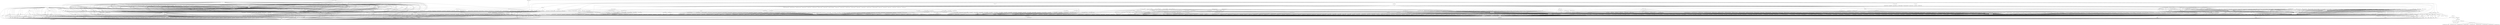 digraph depends {
    node [shape=plaintext]
alsa_state -> update_rc_d;
alsa_state -> alsa_states [style=dotted];
alsa_utils_alsactl -> libasound2;
alsa_utils_alsactl -> libc6;
alsa_utils_alsactl -> libgcc1;
alsa_utils_alsamixer -> libformw5;
alsa_utils_alsamixer -> libmenuw5;
alsa_utils_alsamixer -> libpanelw5;
alsa_utils_alsamixer -> libncursesw5;
alsa_utils_alsamixer -> libtinfo5;
alsa_utils_alsamixer -> libasound2;
alsa_utils_alsamixer -> libc6;
alsa_utils_amixer -> libc6;
alsa_utils_amixer -> libasound2;
alsa_utils_aplay -> libc6;
alsa_utils_aplay -> libasound2;
alsa_utils_aplay -> libgcc1;
angstrom_feed_configs -> opkg [style=dotted];
angstrom_zeroconf_audio -> avahi_daemon;
angstrom_zeroconf_audio -> pulseaudio_server;
angstrom_zeroconf_audio -> pulseaudio_module_alsa_sink;
angstrom_zeroconf_audio -> pulseaudio_module_alsa_source;
angstrom_zeroconf_audio -> pulseaudio_module_cli;
angstrom_zeroconf_audio -> pulseaudio_module_esound_protocol_unix;
angstrom_zeroconf_audio -> pulseaudio_module_simple_protocol_tcp;
angstrom_zeroconf_audio -> pulseaudio_module_native_protocol_unix;
angstrom_zeroconf_audio -> pulseaudio_module_cli_protocol_unix;
angstrom_zeroconf_audio -> pulseaudio_module_zeroconf_publish;
apm -> libapm1;
apm -> libc6;
apmd -> update_rc_d;
apmd -> libapm1;
apmd -> libc6;
avahi_autoipd -> update_rc_d;
avahi_autoipd -> libdaemon0;
avahi_autoipd -> libgcc1;
avahi_autoipd -> libc6;
avahi_daemon -> sysvinit_pidof;
avahi_daemon -> update_rc_d;
avahi_daemon -> libavahi_common3;
avahi_daemon -> libavahi_core6;
avahi_daemon -> libdaemon0;
avahi_daemon -> libexpat1;
avahi_daemon -> libcap2;
avahi_daemon -> libc6;
avahi_daemon -> libdbus_1_3;
avahi_daemon -> libnss_mdns [style=dotted];
base_passwd -> libc6;
bash -> libtinfo5;
bash -> libc6;
bash -> libgcc1;
bc -> libc6;
bind_utils -> libc6;
bind_utils -> libgcc1;
binutils -> libc6;
binutils -> libgcc1;
binutils_symlinks -> binutils;
blueprobe -> libc6;
bluez4 -> update_rc_d;
bluez4 -> libc6;
bluez4 -> libusb_0_1_4;
bluez4 -> libusb_1_0_0;
bluez4 -> libglib_2_0_0;
bluez4 -> libdbus_1_3;
busybox -> busybox_mountall;
busybox -> update_rc_d;
busybox -> libc6;
busybox -> libgcc1 [style=dotted];
busybox -> libgcc1 [style=dotted];
busybox -> busybox_syslog [style=dotted];
busybox_syslog -> busybox;
bzip2 -> libbz2_1;
bzip2 -> libc6;
ckermit -> libc6;
console_tools -> libc6;
consolekit -> hicolor_icon_theme;
consolekit -> libx11_6;
consolekit -> libxcb1;
consolekit -> libpthread_stubs0;
consolekit -> libxau6;
consolekit -> libc6;
consolekit -> libglib_2_0_0;
consolekit -> libdbus_1_3;
consolekit -> policykit;
consolekit -> eggdbus;
consolekit -> libdbus_glib_1_2;
consolekit -> libgio_2_0_0;
consolekit -> libz1;
consolekit -> libgobject_2_0_0;
consolekit -> libgmodule_2_0_0;
consolekit -> libgthread_2_0_0;
coreutils -> libc6;
coreutils -> libgcc1;
coreutils -> libcap2;
coreutils -> libattr1;
cpio -> libc6;
cpio -> libgcc1;
dbus -> update_rc_d;
dbus -> libexpat1;
dbus -> libc6;
dbus -> libdbus_1_3;
debianutils -> libc6;
devmem2 -> libc6;
dhcp_client -> bash;
dhcp_client -> libcrypto1_0_0;
dhcp_client -> libc6;
diffutils -> libc6;
diffutils -> libgcc1;
dosfstools -> libgcc1;
dosfstools -> libc6;
e2fsprogs -> util_linux_ng;
e2fsprogs -> e2fsprogs_badblocks;
e2fsprogs -> libe2p2;
e2fsprogs -> libcom_err2;
e2fsprogs -> libc6;
e2fsprogs -> libext2fs2;
e2fsprogs -> libgcc1;
e2fsprogs -> libuuid1;
e2fsprogs -> libss2;
e2fsprogs -> libblkid1;
e2fsprogs_badblocks -> libext2fs2;
e2fsprogs_badblocks -> libcom_err2;
e2fsprogs_badblocks -> libc6;
e2fsprogs_e2fsck -> libext2fs2;
e2fsprogs_e2fsck -> libcom_err2;
e2fsprogs_e2fsck -> libblkid1;
e2fsprogs_e2fsck -> libuuid1;
e2fsprogs_e2fsck -> libe2p2;
e2fsprogs_e2fsck -> libgcc1;
e2fsprogs_e2fsck -> libc6;
e2fsprogs_mke2fs -> libext2fs2;
e2fsprogs_mke2fs -> libcom_err2;
e2fsprogs_mke2fs -> libblkid1;
e2fsprogs_mke2fs -> libuuid1;
e2fsprogs_mke2fs -> libe2p2;
e2fsprogs_mke2fs -> libgcc1;
e2fsprogs_mke2fs -> libc6;
eggdbus -> libgio_2_0_0;
eggdbus -> libc6;
eggdbus -> libz1;
eggdbus -> libgmodule_2_0_0;
eggdbus -> libdbus_glib_1_2;
eggdbus -> libdbus_1_3;
eggdbus -> libgobject_2_0_0;
eggdbus -> libgthread_2_0_0;
eggdbus -> libglib_2_0_0;
eject -> libc6;
fbgrab -> libpng12_0;
fbgrab -> libc6;
fbgrab -> libz1;
fbset -> libc6;
fbset -> fbset_modes [style=dotted];
findutils -> libc6;
findutils -> libgcc1;
fuser -> libc6;
gawk -> gawk_common;
gawk -> libc6;
gawk -> libgcc1;
gawk_common -> libc6;
glibc_localedata_en_gb -> glibc_localedata_i18n;
glibc_localedata_en_gb -> glibc_localedata_translit_combining;
glibc_localedata_en_gb -> glibc_localedata_iso14651_t1;
glibc_localedata_en_gb -> glibc_localedata_en_us;
glibc_localedata_en_us -> glibc_localedata_en_gb;
glibc_localedata_en_us -> glibc_localedata_iso14651_t1;
glibc_localedata_i18n -> glibc_localedata_translit_neutral;
glibc_localedata_i18n -> glibc_localedata_iso14651_t1;
glibc_localedata_iso14651_t1 -> glibc_localedata_iso14651_t1_common;
glibc_localedata_translit_neutral -> glibc_localedata_translit_circle;
glibc_localedata_translit_neutral -> glibc_localedata_translit_cjk_compat;
glibc_localedata_translit_neutral -> glibc_localedata_translit_compat;
glibc_localedata_translit_neutral -> glibc_localedata_translit_font;
glibc_localedata_translit_neutral -> glibc_localedata_translit_fraction;
glibc_localedata_translit_neutral -> glibc_localedata_translit_narrow;
glibc_localedata_translit_neutral -> glibc_localedata_translit_small;
glibc_localedata_translit_neutral -> glibc_localedata_translit_wide;
grep -> libgcc1;
grep -> libc6;
gzip -> libc6;
gzip -> libgcc1;
hal -> hal_info;
hal -> udev_utils;
hal -> libdbus_1_3;
hal -> libc6;
hal -> libusb_0_1_4;
hal -> libglib_2_0_0;
hal -> libdbus_glib_1_2;
hal -> libexpat1;
hal -> libblkid1;
hal -> libgcc1;
hal -> libgobject_2_0_0;
hal -> eject [style=dotted];
hdparm -> libgcc1;
hdparm -> libc6;
i2c_tools -> libc6;
ifupdown -> update_rc_d;
ifupdown -> libc6;
inetutils -> libc6;
inetutils -> libgcc1;
inetutils -> libncurses5;
inetutils -> libtinfo5;
inetutils -> libreadline5;
initscripts -> makedevs;
kernel -> kernel_2_6_36;
kernel_2_6_36 -> kernel_image_2_6_36;
kernel_module_ad7414 -> update_modules;
kernel_module_ad7414 -> kernel_2_6_36;
kernel_module_ad7418 -> update_modules;
kernel_module_ad7418 -> kernel_2_6_36;
kernel_module_adcxx -> update_modules;
kernel_module_adcxx -> kernel_2_6_36;
kernel_module_adm1021 -> update_modules;
kernel_module_adm1021 -> kernel_2_6_36;
kernel_module_adm1025 -> update_modules;
kernel_module_adm1025 -> kernel_2_6_36;
kernel_module_adm1025 -> kernel_module_hwmon_vid;
kernel_module_adm1026 -> update_modules;
kernel_module_adm1026 -> kernel_2_6_36;
kernel_module_adm1026 -> kernel_module_hwmon_vid;
kernel_module_adm1029 -> update_modules;
kernel_module_adm1029 -> kernel_2_6_36;
kernel_module_adm1031 -> update_modules;
kernel_module_adm1031 -> kernel_2_6_36;
kernel_module_adm9240 -> update_modules;
kernel_module_adm9240 -> kernel_2_6_36;
kernel_module_adm9240 -> kernel_module_hwmon_vid;
kernel_module_adp5588_gpio -> update_modules;
kernel_module_adp5588_gpio -> kernel_2_6_36;
kernel_module_ads7828 -> update_modules;
kernel_module_ads7828 -> kernel_2_6_36;
kernel_module_ads7846 -> update_modules;
kernel_module_ads7846 -> kernel_2_6_36;
kernel_module_adt7462 -> update_modules;
kernel_module_adt7462 -> kernel_2_6_36;
kernel_module_adt7470 -> update_modules;
kernel_module_adt7470 -> kernel_2_6_36;
kernel_module_adt7475 -> update_modules;
kernel_module_adt7475 -> kernel_2_6_36;
kernel_module_adt7475 -> kernel_module_hwmon_vid;
kernel_module_adutux -> update_modules;
kernel_module_adutux -> kernel_2_6_36;
kernel_module_af9013 -> update_modules;
kernel_module_af9013 -> kernel_2_6_36;
kernel_module_aircable -> update_modules;
kernel_module_aircable -> kernel_2_6_36;
kernel_module_aircable -> kernel_module_usbserial;
kernel_module_amc6821 -> update_modules;
kernel_module_amc6821 -> kernel_2_6_36;
kernel_module_anubis -> update_modules;
kernel_module_anubis -> kernel_2_6_36;
kernel_module_appledisplay -> update_modules;
kernel_module_appledisplay -> kernel_2_6_36;
kernel_module_ark3116 -> update_modules;
kernel_module_ark3116 -> kernel_2_6_36;
kernel_module_ark3116 -> kernel_module_usbserial;
kernel_module_async_memcpy -> update_modules;
kernel_module_async_memcpy -> kernel_2_6_36;
kernel_module_async_memcpy -> kernel_module_async_tx;
kernel_module_async_pq -> update_modules;
kernel_module_async_pq -> kernel_2_6_36;
kernel_module_async_pq -> kernel_module_async_xor;
kernel_module_async_pq -> kernel_module_async_tx;
kernel_module_async_pq -> kernel_module_xor;
kernel_module_async_pq -> kernel_module_raid6_pq;
kernel_module_async_raid6_recov -> update_modules;
kernel_module_async_raid6_recov -> kernel_2_6_36;
kernel_module_async_raid6_recov -> kernel_module_raid6_pq;
kernel_module_async_raid6_recov -> kernel_module_async_tx;
kernel_module_async_tx -> update_modules;
kernel_module_async_tx -> kernel_2_6_36;
kernel_module_async_xor -> update_modules;
kernel_module_async_xor -> kernel_2_6_36;
kernel_module_async_xor -> kernel_module_async_tx;
kernel_module_async_xor -> kernel_module_xor;
kernel_module_atbm8830 -> update_modules;
kernel_module_atbm8830 -> kernel_2_6_36;
kernel_module_ath3k -> update_modules;
kernel_module_ath3k -> kernel_2_6_36;
kernel_module_atxp1 -> update_modules;
kernel_module_atxp1 -> kernel_2_6_36;
kernel_module_atxp1 -> kernel_module_hwmon_vid;
kernel_module_b2c2_flexcop -> update_modules;
kernel_module_b2c2_flexcop -> kernel_2_6_36;
kernel_module_b2c2_flexcop -> kernel_module_dvb_core;
kernel_module_b2c2_flexcop -> kernel_module_cx24123;
kernel_module_b2c2_flexcop -> kernel_module_cx24113;
kernel_module_b2c2_flexcop -> kernel_module_s5h1420;
kernel_module_b2c2_flexcop_usb -> update_modules;
kernel_module_b2c2_flexcop_usb -> kernel_2_6_36;
kernel_module_b2c2_flexcop_usb -> kernel_module_b2c2_flexcop;
kernel_module_b2c2_flexcop_usb -> kernel_module_dvb_core;
kernel_module_b2c2_flexcop_usb -> kernel_module_cx24123;
kernel_module_b2c2_flexcop_usb -> kernel_module_cx24113;
kernel_module_b2c2_flexcop_usb -> kernel_module_s5h1420;
kernel_module_bcm203x -> update_modules;
kernel_module_bcm203x -> kernel_2_6_36;
kernel_module_bcm3510 -> update_modules;
kernel_module_bcm3510 -> kernel_2_6_36;
kernel_module_belkin_sa -> update_modules;
kernel_module_belkin_sa -> kernel_2_6_36;
kernel_module_belkin_sa -> kernel_module_usbserial;
kernel_module_bfusb -> update_modules;
kernel_module_bfusb -> kernel_2_6_36;
kernel_module_binfmt_aout -> update_modules;
kernel_module_binfmt_aout -> kernel_2_6_36;
kernel_module_blowfish -> update_modules;
kernel_module_blowfish -> kernel_2_6_36;
kernel_module_bpa10x -> update_modules;
kernel_module_bpa10x -> kernel_2_6_36;
kernel_module_bsd_comp -> update_modules;
kernel_module_bsd_comp -> kernel_2_6_36;
kernel_module_bsd_comp -> kernel_module_ppp_generic;
kernel_module_bsd_comp -> kernel_module_slhc;
kernel_module_btmrvl -> update_modules;
kernel_module_btmrvl -> kernel_2_6_36;
kernel_module_btmrvl_sdio -> update_modules;
kernel_module_btmrvl_sdio -> kernel_2_6_36;
kernel_module_btmrvl_sdio -> kernel_module_btmrvl;
kernel_module_btsdio -> update_modules;
kernel_module_btsdio -> kernel_2_6_36;
kernel_module_btusb -> update_modules;
kernel_module_btusb -> kernel_2_6_36;
kernel_module_camellia -> update_modules;
kernel_module_camellia -> kernel_2_6_36;
kernel_module_cast5 -> update_modules;
kernel_module_cast5 -> kernel_2_6_36;
kernel_module_cast6 -> update_modules;
kernel_module_cast6 -> kernel_2_6_36;
kernel_module_catc -> update_modules;
kernel_module_catc -> kernel_2_6_36;
kernel_module_cdc_acm -> update_modules;
kernel_module_cdc_acm -> kernel_2_6_36;
kernel_module_cdc_eem -> update_modules;
kernel_module_cdc_eem -> kernel_2_6_36;
kernel_module_cdc_subset -> update_modules;
kernel_module_cdc_subset -> kernel_2_6_36;
kernel_module_cdc_wdm -> update_modules;
kernel_module_cdc_wdm -> kernel_2_6_36;
kernel_module_cdrom -> update_modules;
kernel_module_cdrom -> kernel_2_6_36;
kernel_module_ch341 -> update_modules;
kernel_module_ch341 -> kernel_2_6_36;
kernel_module_ch341 -> kernel_module_usbserial;
kernel_module_cp210x -> update_modules;
kernel_module_cp210x -> kernel_2_6_36;
kernel_module_cp210x -> kernel_module_usbserial;
kernel_module_cryptd -> update_modules;
kernel_module_cryptd -> kernel_2_6_36;
kernel_module_crypto_null -> update_modules;
kernel_module_crypto_null -> kernel_2_6_36;
kernel_module_cryptoloop -> update_modules;
kernel_module_cryptoloop -> kernel_2_6_36;
kernel_module_cs53l32a -> update_modules;
kernel_module_cs53l32a -> kernel_2_6_36;
kernel_module_cs53l32a -> kernel_module_v4l2_common;
kernel_module_cs53l32a -> kernel_module_videodev;
kernel_module_cs53l32a -> kernel_module_v4l1_compat;
kernel_module_cx22702 -> update_modules;
kernel_module_cx22702 -> kernel_2_6_36;
kernel_module_cx231xx -> update_modules;
kernel_module_cx231xx -> kernel_2_6_36;
kernel_module_cx231xx -> kernel_module_v4l2_common;
kernel_module_cx231xx -> kernel_module_videodev;
kernel_module_cx231xx -> kernel_module_v4l1_compat;
kernel_module_cx231xx -> kernel_module_videobuf_vmalloc;
kernel_module_cx231xx -> kernel_module_videobuf_core;
kernel_module_cx231xx_alsa -> update_modules;
kernel_module_cx231xx_alsa -> kernel_2_6_36;
kernel_module_cx231xx_alsa -> kernel_module_cx231xx;
kernel_module_cx231xx_alsa -> kernel_module_v4l2_common;
kernel_module_cx231xx_alsa -> kernel_module_videodev;
kernel_module_cx231xx_alsa -> kernel_module_v4l1_compat;
kernel_module_cx231xx_alsa -> kernel_module_videobuf_vmalloc;
kernel_module_cx231xx_alsa -> kernel_module_videobuf_core;
kernel_module_cx231xx_dvb -> update_modules;
kernel_module_cx231xx_dvb -> kernel_2_6_36;
kernel_module_cx231xx_dvb -> kernel_module_dvb_core;
kernel_module_cx231xx_dvb -> kernel_module_cx231xx;
kernel_module_cx231xx_dvb -> kernel_module_v4l2_common;
kernel_module_cx231xx_dvb -> kernel_module_videodev;
kernel_module_cx231xx_dvb -> kernel_module_v4l1_compat;
kernel_module_cx231xx_dvb -> kernel_module_videobuf_vmalloc;
kernel_module_cx231xx_dvb -> kernel_module_videobuf_core;
kernel_module_cx2341x -> update_modules;
kernel_module_cx2341x -> kernel_2_6_36;
kernel_module_cx2341x -> kernel_module_v4l2_common;
kernel_module_cx2341x -> kernel_module_videodev;
kernel_module_cx2341x -> kernel_module_v4l1_compat;
kernel_module_cx24113 -> update_modules;
kernel_module_cx24113 -> kernel_2_6_36;
kernel_module_cx24116 -> update_modules;
kernel_module_cx24116 -> kernel_2_6_36;
kernel_module_cx24123 -> update_modules;
kernel_module_cx24123 -> kernel_2_6_36;
kernel_module_cx25840 -> update_modules;
kernel_module_cx25840 -> kernel_2_6_36;
kernel_module_cx25840 -> kernel_module_v4l2_common;
kernel_module_cx25840 -> kernel_module_videodev;
kernel_module_cx25840 -> kernel_module_v4l1_compat;
kernel_module_cyberjack -> update_modules;
kernel_module_cyberjack -> kernel_2_6_36;
kernel_module_cyberjack -> kernel_module_usbserial;
kernel_module_cypress_cy7c63 -> update_modules;
kernel_module_cypress_cy7c63 -> kernel_2_6_36;
kernel_module_cypress_m8 -> update_modules;
kernel_module_cypress_m8 -> kernel_2_6_36;
kernel_module_cypress_m8 -> kernel_module_usbserial;
kernel_module_cytherm -> update_modules;
kernel_module_cytherm -> kernel_2_6_36;
kernel_module_dib0070 -> update_modules;
kernel_module_dib0070 -> kernel_2_6_36;
kernel_module_dib0090 -> update_modules;
kernel_module_dib0090 -> kernel_2_6_36;
kernel_module_dib3000mb -> update_modules;
kernel_module_dib3000mb -> kernel_2_6_36;
kernel_module_dib3000mc -> update_modules;
kernel_module_dib3000mc -> kernel_2_6_36;
kernel_module_dib3000mc -> kernel_module_dibx000_common;
kernel_module_dib7000m -> update_modules;
kernel_module_dib7000m -> kernel_2_6_36;
kernel_module_dib7000m -> kernel_module_dibx000_common;
kernel_module_dib7000p -> update_modules;
kernel_module_dib7000p -> kernel_2_6_36;
kernel_module_dib7000p -> kernel_module_dibx000_common;
kernel_module_dib7000p -> kernel_module_dvb_core;
kernel_module_dib8000 -> update_modules;
kernel_module_dib8000 -> kernel_2_6_36;
kernel_module_dib8000 -> kernel_module_dibx000_common;
kernel_module_dib8000 -> kernel_module_dvb_core;
kernel_module_dibx000_common -> update_modules;
kernel_module_dibx000_common -> kernel_2_6_36;
kernel_module_digi_acceleport -> update_modules;
kernel_module_digi_acceleport -> kernel_2_6_36;
kernel_module_digi_acceleport -> kernel_module_usbserial;
kernel_module_dm_crypt -> update_modules;
kernel_module_dm_crypt -> kernel_2_6_36;
kernel_module_dm_crypt -> kernel_module_dm_mod;
kernel_module_dm_delay -> update_modules;
kernel_module_dm_delay -> kernel_2_6_36;
kernel_module_dm_delay -> kernel_module_dm_mod;
kernel_module_dm_log -> update_modules;
kernel_module_dm_log -> kernel_2_6_36;
kernel_module_dm_log -> kernel_module_dm_mod;
kernel_module_dm_mirror -> update_modules;
kernel_module_dm_mirror -> kernel_2_6_36;
kernel_module_dm_mirror -> kernel_module_dm_region_hash;
kernel_module_dm_mirror -> kernel_module_dm_log;
kernel_module_dm_mirror -> kernel_module_dm_mod;
kernel_module_dm_mod -> update_modules;
kernel_module_dm_mod -> kernel_2_6_36;
kernel_module_dm_multipath -> update_modules;
kernel_module_dm_multipath -> kernel_2_6_36;
kernel_module_dm_multipath -> kernel_module_dm_mod;
kernel_module_dm_region_hash -> update_modules;
kernel_module_dm_region_hash -> kernel_2_6_36;
kernel_module_dm_region_hash -> kernel_module_dm_log;
kernel_module_dm_region_hash -> kernel_module_dm_mod;
kernel_module_dm_round_robin -> update_modules;
kernel_module_dm_round_robin -> kernel_2_6_36;
kernel_module_dm_round_robin -> kernel_module_dm_multipath;
kernel_module_dm_round_robin -> kernel_module_dm_mod;
kernel_module_dm_snapshot -> update_modules;
kernel_module_dm_snapshot -> kernel_2_6_36;
kernel_module_dm_snapshot -> kernel_module_dm_mod;
kernel_module_dm_zero -> update_modules;
kernel_module_dm_zero -> kernel_2_6_36;
kernel_module_dm_zero -> kernel_module_dm_mod;
kernel_module_dm9601 -> update_modules;
kernel_module_dm9601 -> kernel_2_6_36;
kernel_module_dme1737 -> update_modules;
kernel_module_dme1737 -> kernel_2_6_36;
kernel_module_dme1737 -> kernel_module_hwmon_vid;
kernel_module_ds1621 -> update_modules;
kernel_module_ds1621 -> kernel_2_6_36;
kernel_module_ds3000 -> update_modules;
kernel_module_ds3000 -> kernel_2_6_36;
kernel_module_dummy -> update_modules;
kernel_module_dummy -> kernel_2_6_36;
kernel_module_dvb_core -> update_modules;
kernel_module_dvb_core -> kernel_2_6_36;
kernel_module_dvb_pll -> update_modules;
kernel_module_dvb_pll -> kernel_2_6_36;
kernel_module_dvb_usb -> update_modules;
kernel_module_dvb_usb -> kernel_2_6_36;
kernel_module_dvb_usb -> kernel_module_dvb_core;
kernel_module_dvb_usb -> kernel_module_ir_core;
kernel_module_dvb_usb_a800 -> update_modules;
kernel_module_dvb_usb_a800 -> kernel_2_6_36;
kernel_module_dvb_usb_a800 -> kernel_module_dvb_usb_dibusb_common;
kernel_module_dvb_usb_a800 -> kernel_module_dib3000mc;
kernel_module_dvb_usb_a800 -> kernel_module_dibx000_common;
kernel_module_dvb_usb_a800 -> kernel_module_dvb_usb;
kernel_module_dvb_usb_a800 -> kernel_module_dvb_core;
kernel_module_dvb_usb_a800 -> kernel_module_ir_core;
kernel_module_dvb_usb_af9005 -> update_modules;
kernel_module_dvb_usb_af9005 -> kernel_2_6_36;
kernel_module_dvb_usb_af9005 -> kernel_module_dvb_usb;
kernel_module_dvb_usb_af9005 -> kernel_module_dvb_core;
kernel_module_dvb_usb_af9005 -> kernel_module_ir_core;
kernel_module_dvb_usb_af9005_remote -> update_modules;
kernel_module_dvb_usb_af9005_remote -> kernel_2_6_36;
kernel_module_dvb_usb_af9015 -> update_modules;
kernel_module_dvb_usb_af9015 -> kernel_2_6_36;
kernel_module_dvb_usb_af9015 -> kernel_module_dvb_usb;
kernel_module_dvb_usb_af9015 -> kernel_module_dvb_core;
kernel_module_dvb_usb_af9015 -> kernel_module_ir_core;
kernel_module_dvb_usb_anysee -> update_modules;
kernel_module_dvb_usb_anysee -> kernel_2_6_36;
kernel_module_dvb_usb_anysee -> kernel_module_dvb_usb;
kernel_module_dvb_usb_anysee -> kernel_module_dvb_core;
kernel_module_dvb_usb_anysee -> kernel_module_ir_core;
kernel_module_dvb_usb_au6610 -> update_modules;
kernel_module_dvb_usb_au6610 -> kernel_2_6_36;
kernel_module_dvb_usb_au6610 -> kernel_module_dvb_usb;
kernel_module_dvb_usb_au6610 -> kernel_module_dvb_core;
kernel_module_dvb_usb_au6610 -> kernel_module_ir_core;
kernel_module_dvb_usb_ce6230 -> update_modules;
kernel_module_dvb_usb_ce6230 -> kernel_2_6_36;
kernel_module_dvb_usb_ce6230 -> kernel_module_dvb_usb;
kernel_module_dvb_usb_ce6230 -> kernel_module_dvb_core;
kernel_module_dvb_usb_ce6230 -> kernel_module_ir_core;
kernel_module_dvb_usb_cinergyt2 -> update_modules;
kernel_module_dvb_usb_cinergyt2 -> kernel_2_6_36;
kernel_module_dvb_usb_cinergyt2 -> kernel_module_dvb_usb;
kernel_module_dvb_usb_cinergyt2 -> kernel_module_dvb_core;
kernel_module_dvb_usb_cinergyt2 -> kernel_module_ir_core;
kernel_module_dvb_usb_cxusb -> update_modules;
kernel_module_dvb_usb_cxusb -> kernel_2_6_36;
kernel_module_dvb_usb_cxusb -> kernel_module_dib7000p;
kernel_module_dvb_usb_cxusb -> kernel_module_dibx000_common;
kernel_module_dvb_usb_cxusb -> kernel_module_dvb_usb;
kernel_module_dvb_usb_cxusb -> kernel_module_dvb_core;
kernel_module_dvb_usb_cxusb -> kernel_module_ir_core;
kernel_module_dvb_usb_cxusb -> kernel_module_dib0070;
kernel_module_dvb_usb_dib0700 -> update_modules;
kernel_module_dvb_usb_dib0700 -> kernel_2_6_36;
kernel_module_dvb_usb_dib0700 -> kernel_module_dib7000p;
kernel_module_dvb_usb_dib0700 -> kernel_module_dib0090;
kernel_module_dvb_usb_dib0700 -> kernel_module_dib7000m;
kernel_module_dvb_usb_dib0700 -> kernel_module_dib0070;
kernel_module_dvb_usb_dib0700 -> kernel_module_dvb_usb;
kernel_module_dvb_usb_dib0700 -> kernel_module_dib8000;
kernel_module_dvb_usb_dib0700 -> kernel_module_dvb_core;
kernel_module_dvb_usb_dib0700 -> kernel_module_dib3000mc;
kernel_module_dvb_usb_dib0700 -> kernel_module_dibx000_common;
kernel_module_dvb_usb_dib0700 -> kernel_module_ir_core;
kernel_module_dvb_usb_dibusb_common -> update_modules;
kernel_module_dvb_usb_dibusb_common -> kernel_2_6_36;
kernel_module_dvb_usb_dibusb_common -> kernel_module_dvb_usb;
kernel_module_dvb_usb_dibusb_common -> kernel_module_dvb_core;
kernel_module_dvb_usb_dibusb_common -> kernel_module_ir_core;
kernel_module_dvb_usb_dibusb_common -> kernel_module_dib3000mc;
kernel_module_dvb_usb_dibusb_common -> kernel_module_dibx000_common;
kernel_module_dvb_usb_dibusb_mb -> update_modules;
kernel_module_dvb_usb_dibusb_mb -> kernel_2_6_36;
kernel_module_dvb_usb_dibusb_mb -> kernel_module_dvb_usb_dibusb_common;
kernel_module_dvb_usb_dibusb_mb -> kernel_module_dib3000mc;
kernel_module_dvb_usb_dibusb_mb -> kernel_module_dibx000_common;
kernel_module_dvb_usb_dibusb_mb -> kernel_module_dvb_usb;
kernel_module_dvb_usb_dibusb_mb -> kernel_module_dvb_core;
kernel_module_dvb_usb_dibusb_mb -> kernel_module_ir_core;
kernel_module_dvb_usb_dibusb_mc -> update_modules;
kernel_module_dvb_usb_dibusb_mc -> kernel_2_6_36;
kernel_module_dvb_usb_dibusb_mc -> kernel_module_dvb_usb_dibusb_common;
kernel_module_dvb_usb_dibusb_mc -> kernel_module_dib3000mc;
kernel_module_dvb_usb_dibusb_mc -> kernel_module_dibx000_common;
kernel_module_dvb_usb_dibusb_mc -> kernel_module_dvb_usb;
kernel_module_dvb_usb_dibusb_mc -> kernel_module_dvb_core;
kernel_module_dvb_usb_dibusb_mc -> kernel_module_ir_core;
kernel_module_dvb_usb_digitv -> update_modules;
kernel_module_dvb_usb_digitv -> kernel_2_6_36;
kernel_module_dvb_usb_digitv -> kernel_module_dvb_usb;
kernel_module_dvb_usb_digitv -> kernel_module_dvb_core;
kernel_module_dvb_usb_digitv -> kernel_module_ir_core;
kernel_module_dvb_usb_dtt200u -> update_modules;
kernel_module_dvb_usb_dtt200u -> kernel_2_6_36;
kernel_module_dvb_usb_dtt200u -> kernel_module_dvb_usb;
kernel_module_dvb_usb_dtt200u -> kernel_module_dvb_core;
kernel_module_dvb_usb_dtt200u -> kernel_module_ir_core;
kernel_module_dvb_usb_dtv5100 -> update_modules;
kernel_module_dvb_usb_dtv5100 -> kernel_2_6_36;
kernel_module_dvb_usb_dtv5100 -> kernel_module_dvb_usb;
kernel_module_dvb_usb_dtv5100 -> kernel_module_dvb_core;
kernel_module_dvb_usb_dtv5100 -> kernel_module_ir_core;
kernel_module_dvb_usb_dw2102 -> update_modules;
kernel_module_dvb_usb_dw2102 -> kernel_2_6_36;
kernel_module_dvb_usb_dw2102 -> kernel_module_dvb_usb;
kernel_module_dvb_usb_dw2102 -> kernel_module_dvb_core;
kernel_module_dvb_usb_dw2102 -> kernel_module_ir_core;
kernel_module_dvb_usb_ec168 -> update_modules;
kernel_module_dvb_usb_ec168 -> kernel_2_6_36;
kernel_module_dvb_usb_ec168 -> kernel_module_dvb_usb;
kernel_module_dvb_usb_ec168 -> kernel_module_dvb_core;
kernel_module_dvb_usb_ec168 -> kernel_module_ir_core;
kernel_module_dvb_usb_friio -> update_modules;
kernel_module_dvb_usb_friio -> kernel_2_6_36;
kernel_module_dvb_usb_friio -> kernel_module_dvb_usb;
kernel_module_dvb_usb_friio -> kernel_module_dvb_core;
kernel_module_dvb_usb_friio -> kernel_module_ir_core;
kernel_module_dvb_usb_gl861 -> update_modules;
kernel_module_dvb_usb_gl861 -> kernel_2_6_36;
kernel_module_dvb_usb_gl861 -> kernel_module_dvb_usb;
kernel_module_dvb_usb_gl861 -> kernel_module_dvb_core;
kernel_module_dvb_usb_gl861 -> kernel_module_ir_core;
kernel_module_dvb_usb_gp8psk -> update_modules;
kernel_module_dvb_usb_gp8psk -> kernel_2_6_36;
kernel_module_dvb_usb_gp8psk -> kernel_module_dvb_usb;
kernel_module_dvb_usb_gp8psk -> kernel_module_dvb_core;
kernel_module_dvb_usb_gp8psk -> kernel_module_ir_core;
kernel_module_dvb_usb_m920x -> update_modules;
kernel_module_dvb_usb_m920x -> kernel_2_6_36;
kernel_module_dvb_usb_m920x -> kernel_module_dvb_usb;
kernel_module_dvb_usb_m920x -> kernel_module_dvb_core;
kernel_module_dvb_usb_m920x -> kernel_module_ir_core;
kernel_module_dvb_usb_nova_t_usb2 -> update_modules;
kernel_module_dvb_usb_nova_t_usb2 -> kernel_2_6_36;
kernel_module_dvb_usb_nova_t_usb2 -> kernel_module_dvb_usb_dibusb_common;
kernel_module_dvb_usb_nova_t_usb2 -> kernel_module_dib3000mc;
kernel_module_dvb_usb_nova_t_usb2 -> kernel_module_dibx000_common;
kernel_module_dvb_usb_nova_t_usb2 -> kernel_module_dvb_usb;
kernel_module_dvb_usb_nova_t_usb2 -> kernel_module_dvb_core;
kernel_module_dvb_usb_nova_t_usb2 -> kernel_module_ir_core;
kernel_module_dvb_usb_opera -> update_modules;
kernel_module_dvb_usb_opera -> kernel_2_6_36;
kernel_module_dvb_usb_opera -> kernel_module_dvb_usb;
kernel_module_dvb_usb_opera -> kernel_module_dvb_core;
kernel_module_dvb_usb_opera -> kernel_module_ir_core;
kernel_module_dvb_usb_ttusb2 -> update_modules;
kernel_module_dvb_usb_ttusb2 -> kernel_2_6_36;
kernel_module_dvb_usb_ttusb2 -> kernel_module_dvb_usb;
kernel_module_dvb_usb_ttusb2 -> kernel_module_dvb_core;
kernel_module_dvb_usb_ttusb2 -> kernel_module_ir_core;
kernel_module_dvb_usb_umt_010 -> update_modules;
kernel_module_dvb_usb_umt_010 -> kernel_2_6_36;
kernel_module_dvb_usb_umt_010 -> kernel_module_dvb_usb_dibusb_common;
kernel_module_dvb_usb_umt_010 -> kernel_module_dib3000mc;
kernel_module_dvb_usb_umt_010 -> kernel_module_dibx000_common;
kernel_module_dvb_usb_umt_010 -> kernel_module_dvb_usb;
kernel_module_dvb_usb_umt_010 -> kernel_module_dvb_core;
kernel_module_dvb_usb_umt_010 -> kernel_module_ir_core;
kernel_module_dvb_usb_vp702x -> update_modules;
kernel_module_dvb_usb_vp702x -> kernel_2_6_36;
kernel_module_dvb_usb_vp702x -> kernel_module_dvb_usb;
kernel_module_dvb_usb_vp702x -> kernel_module_dvb_core;
kernel_module_dvb_usb_vp702x -> kernel_module_ir_core;
kernel_module_dvb_usb_vp7045 -> update_modules;
kernel_module_dvb_usb_vp7045 -> kernel_2_6_36;
kernel_module_dvb_usb_vp7045 -> kernel_module_dvb_usb;
kernel_module_dvb_usb_vp7045 -> kernel_module_dvb_core;
kernel_module_dvb_usb_vp7045 -> kernel_module_ir_core;
kernel_module_ec100 -> update_modules;
kernel_module_ec100 -> kernel_2_6_36;
kernel_module_eeprom_93cx6 -> update_modules;
kernel_module_eeprom_93cx6 -> kernel_2_6_36;
kernel_module_em28xx -> update_modules;
kernel_module_em28xx -> kernel_2_6_36;
kernel_module_em28xx -> kernel_module_v4l2_common;
kernel_module_em28xx -> kernel_module_videodev;
kernel_module_em28xx -> kernel_module_v4l1_compat;
kernel_module_em28xx -> kernel_module_ir_core;
kernel_module_em28xx -> kernel_module_videobuf_vmalloc;
kernel_module_em28xx -> kernel_module_videobuf_core;
kernel_module_em28xx -> kernel_module_tveeprom;
kernel_module_em28xx_alsa -> update_modules;
kernel_module_em28xx_alsa -> kernel_2_6_36;
kernel_module_em28xx_alsa -> kernel_module_em28xx;
kernel_module_em28xx_alsa -> kernel_module_v4l2_common;
kernel_module_em28xx_alsa -> kernel_module_videodev;
kernel_module_em28xx_alsa -> kernel_module_v4l1_compat;
kernel_module_em28xx_alsa -> kernel_module_ir_core;
kernel_module_em28xx_alsa -> kernel_module_videobuf_vmalloc;
kernel_module_em28xx_alsa -> kernel_module_videobuf_core;
kernel_module_em28xx_alsa -> kernel_module_tveeprom;
kernel_module_em28xx_dvb -> update_modules;
kernel_module_em28xx_dvb -> kernel_2_6_36;
kernel_module_em28xx_dvb -> kernel_module_dvb_core;
kernel_module_em28xx_dvb -> kernel_module_em28xx;
kernel_module_em28xx_dvb -> kernel_module_v4l2_common;
kernel_module_em28xx_dvb -> kernel_module_videodev;
kernel_module_em28xx_dvb -> kernel_module_v4l1_compat;
kernel_module_em28xx_dvb -> kernel_module_ir_core;
kernel_module_em28xx_dvb -> kernel_module_videobuf_vmalloc;
kernel_module_em28xx_dvb -> kernel_module_videobuf_core;
kernel_module_em28xx_dvb -> kernel_module_tveeprom;
kernel_module_emi26 -> update_modules;
kernel_module_emi26 -> kernel_2_6_36;
kernel_module_emi62 -> update_modules;
kernel_module_emi62 -> kernel_2_6_36;
kernel_module_empeg -> update_modules;
kernel_module_empeg -> kernel_2_6_36;
kernel_module_empeg -> kernel_module_usbserial;
kernel_module_enc28j60 -> update_modules;
kernel_module_enc28j60 -> kernel_2_6_36;
kernel_module_et61x251 -> update_modules;
kernel_module_et61x251 -> kernel_2_6_36;
kernel_module_et61x251 -> kernel_module_videodev;
kernel_module_et61x251 -> kernel_module_v4l1_compat;
kernel_module_f71805f -> update_modules;
kernel_module_f71805f -> kernel_2_6_36;
kernel_module_f71882fg -> update_modules;
kernel_module_f71882fg -> kernel_2_6_36;
kernel_module_f75375s -> update_modules;
kernel_module_f75375s -> kernel_2_6_36;
kernel_module_faulty -> update_modules;
kernel_module_faulty -> kernel_2_6_36;
kernel_module_faulty -> kernel_module_md_mod;
kernel_module_fcrypt -> update_modules;
kernel_module_fcrypt -> kernel_2_6_36;
kernel_module_ftdi_elan -> update_modules;
kernel_module_ftdi_elan -> kernel_2_6_36;
kernel_module_ftdi_sio -> update_modules;
kernel_module_ftdi_sio -> kernel_2_6_36;
kernel_module_ftdi_sio -> kernel_module_usbserial;
kernel_module_funsoft -> update_modules;
kernel_module_funsoft -> kernel_2_6_36;
kernel_module_funsoft -> kernel_module_usbserial;
kernel_module_fuse -> update_modules;
kernel_module_fuse -> kernel_2_6_36;
kernel_module_g760a -> update_modules;
kernel_module_g760a -> kernel_2_6_36;
kernel_module_garmin_gps -> update_modules;
kernel_module_garmin_gps -> kernel_2_6_36;
kernel_module_garmin_gps -> kernel_module_usbserial;
kernel_module_generic_bl -> update_modules;
kernel_module_generic_bl -> kernel_2_6_36;
kernel_module_gf128mul -> update_modules;
kernel_module_gf128mul -> kernel_2_6_36;
kernel_module_gl518sm -> update_modules;
kernel_module_gl518sm -> kernel_2_6_36;
kernel_module_gl520sm -> update_modules;
kernel_module_gl520sm -> kernel_2_6_36;
kernel_module_gl520sm -> kernel_module_hwmon_vid;
kernel_module_gl620a -> update_modules;
kernel_module_gl620a -> kernel_2_6_36;
kernel_module_gspca_conex -> update_modules;
kernel_module_gspca_conex -> kernel_2_6_36;
kernel_module_gspca_conex -> kernel_module_gspca_main;
kernel_module_gspca_conex -> kernel_module_videodev;
kernel_module_gspca_conex -> kernel_module_v4l1_compat;
kernel_module_gspca_etoms -> update_modules;
kernel_module_gspca_etoms -> kernel_2_6_36;
kernel_module_gspca_etoms -> kernel_module_gspca_main;
kernel_module_gspca_etoms -> kernel_module_videodev;
kernel_module_gspca_etoms -> kernel_module_v4l1_compat;
kernel_module_gspca_finepix -> update_modules;
kernel_module_gspca_finepix -> kernel_2_6_36;
kernel_module_gspca_finepix -> kernel_module_gspca_main;
kernel_module_gspca_finepix -> kernel_module_videodev;
kernel_module_gspca_finepix -> kernel_module_v4l1_compat;
kernel_module_gspca_m5602 -> update_modules;
kernel_module_gspca_m5602 -> kernel_2_6_36;
kernel_module_gspca_m5602 -> kernel_module_gspca_main;
kernel_module_gspca_m5602 -> kernel_module_videodev;
kernel_module_gspca_m5602 -> kernel_module_v4l1_compat;
kernel_module_gspca_main -> update_modules;
kernel_module_gspca_main -> kernel_2_6_36;
kernel_module_gspca_main -> kernel_module_videodev;
kernel_module_gspca_main -> kernel_module_v4l1_compat;
kernel_module_gspca_mars -> update_modules;
kernel_module_gspca_mars -> kernel_2_6_36;
kernel_module_gspca_mars -> kernel_module_gspca_main;
kernel_module_gspca_mars -> kernel_module_videodev;
kernel_module_gspca_mars -> kernel_module_v4l1_compat;
kernel_module_gspca_ov519 -> update_modules;
kernel_module_gspca_ov519 -> kernel_2_6_36;
kernel_module_gspca_ov519 -> kernel_module_gspca_main;
kernel_module_gspca_ov519 -> kernel_module_videodev;
kernel_module_gspca_ov519 -> kernel_module_v4l1_compat;
kernel_module_gspca_ov534 -> update_modules;
kernel_module_gspca_ov534 -> kernel_2_6_36;
kernel_module_gspca_ov534 -> kernel_module_gspca_main;
kernel_module_gspca_ov534 -> kernel_module_videodev;
kernel_module_gspca_ov534 -> kernel_module_v4l1_compat;
kernel_module_gspca_pac207 -> update_modules;
kernel_module_gspca_pac207 -> kernel_2_6_36;
kernel_module_gspca_pac207 -> kernel_module_gspca_main;
kernel_module_gspca_pac207 -> kernel_module_videodev;
kernel_module_gspca_pac207 -> kernel_module_v4l1_compat;
kernel_module_gspca_pac7311 -> update_modules;
kernel_module_gspca_pac7311 -> kernel_2_6_36;
kernel_module_gspca_pac7311 -> kernel_module_gspca_main;
kernel_module_gspca_pac7311 -> kernel_module_videodev;
kernel_module_gspca_pac7311 -> kernel_module_v4l1_compat;
kernel_module_gspca_sonixb -> update_modules;
kernel_module_gspca_sonixb -> kernel_2_6_36;
kernel_module_gspca_sonixb -> kernel_module_gspca_main;
kernel_module_gspca_sonixb -> kernel_module_videodev;
kernel_module_gspca_sonixb -> kernel_module_v4l1_compat;
kernel_module_gspca_sonixj -> update_modules;
kernel_module_gspca_sonixj -> kernel_2_6_36;
kernel_module_gspca_sonixj -> kernel_module_gspca_main;
kernel_module_gspca_sonixj -> kernel_module_videodev;
kernel_module_gspca_sonixj -> kernel_module_v4l1_compat;
kernel_module_gspca_spca500 -> update_modules;
kernel_module_gspca_spca500 -> kernel_2_6_36;
kernel_module_gspca_spca500 -> kernel_module_gspca_main;
kernel_module_gspca_spca500 -> kernel_module_videodev;
kernel_module_gspca_spca500 -> kernel_module_v4l1_compat;
kernel_module_gspca_spca501 -> update_modules;
kernel_module_gspca_spca501 -> kernel_2_6_36;
kernel_module_gspca_spca501 -> kernel_module_gspca_main;
kernel_module_gspca_spca501 -> kernel_module_videodev;
kernel_module_gspca_spca501 -> kernel_module_v4l1_compat;
kernel_module_gspca_spca505 -> update_modules;
kernel_module_gspca_spca505 -> kernel_2_6_36;
kernel_module_gspca_spca505 -> kernel_module_gspca_main;
kernel_module_gspca_spca505 -> kernel_module_videodev;
kernel_module_gspca_spca505 -> kernel_module_v4l1_compat;
kernel_module_gspca_spca506 -> update_modules;
kernel_module_gspca_spca506 -> kernel_2_6_36;
kernel_module_gspca_spca506 -> kernel_module_gspca_main;
kernel_module_gspca_spca506 -> kernel_module_videodev;
kernel_module_gspca_spca506 -> kernel_module_v4l1_compat;
kernel_module_gspca_spca508 -> update_modules;
kernel_module_gspca_spca508 -> kernel_2_6_36;
kernel_module_gspca_spca508 -> kernel_module_gspca_main;
kernel_module_gspca_spca508 -> kernel_module_videodev;
kernel_module_gspca_spca508 -> kernel_module_v4l1_compat;
kernel_module_gspca_spca561 -> update_modules;
kernel_module_gspca_spca561 -> kernel_2_6_36;
kernel_module_gspca_spca561 -> kernel_module_gspca_main;
kernel_module_gspca_spca561 -> kernel_module_videodev;
kernel_module_gspca_spca561 -> kernel_module_v4l1_compat;
kernel_module_gspca_stk014 -> update_modules;
kernel_module_gspca_stk014 -> kernel_2_6_36;
kernel_module_gspca_stk014 -> kernel_module_gspca_main;
kernel_module_gspca_stk014 -> kernel_module_videodev;
kernel_module_gspca_stk014 -> kernel_module_v4l1_compat;
kernel_module_gspca_stv06xx -> update_modules;
kernel_module_gspca_stv06xx -> kernel_2_6_36;
kernel_module_gspca_stv06xx -> kernel_module_gspca_main;
kernel_module_gspca_stv06xx -> kernel_module_videodev;
kernel_module_gspca_stv06xx -> kernel_module_v4l1_compat;
kernel_module_gspca_sunplus -> update_modules;
kernel_module_gspca_sunplus -> kernel_2_6_36;
kernel_module_gspca_sunplus -> kernel_module_gspca_main;
kernel_module_gspca_sunplus -> kernel_module_videodev;
kernel_module_gspca_sunplus -> kernel_module_v4l1_compat;
kernel_module_gspca_t613 -> update_modules;
kernel_module_gspca_t613 -> kernel_2_6_36;
kernel_module_gspca_t613 -> kernel_module_gspca_main;
kernel_module_gspca_t613 -> kernel_module_videodev;
kernel_module_gspca_t613 -> kernel_module_v4l1_compat;
kernel_module_gspca_tv8532 -> update_modules;
kernel_module_gspca_tv8532 -> kernel_2_6_36;
kernel_module_gspca_tv8532 -> kernel_module_gspca_main;
kernel_module_gspca_tv8532 -> kernel_module_videodev;
kernel_module_gspca_tv8532 -> kernel_module_v4l1_compat;
kernel_module_gspca_vc032x -> update_modules;
kernel_module_gspca_vc032x -> kernel_2_6_36;
kernel_module_gspca_vc032x -> kernel_module_gspca_main;
kernel_module_gspca_vc032x -> kernel_module_videodev;
kernel_module_gspca_vc032x -> kernel_module_v4l1_compat;
kernel_module_gspca_zc3xx -> update_modules;
kernel_module_gspca_zc3xx -> kernel_2_6_36;
kernel_module_gspca_zc3xx -> kernel_module_gspca_main;
kernel_module_gspca_zc3xx -> kernel_module_videodev;
kernel_module_gspca_zc3xx -> kernel_module_v4l1_compat;
kernel_module_hci_vhci -> update_modules;
kernel_module_hci_vhci -> kernel_2_6_36;
kernel_module_hdpvr -> update_modules;
kernel_module_hdpvr -> kernel_2_6_36;
kernel_module_hdpvr -> kernel_module_v4l2_common;
kernel_module_hdpvr -> kernel_module_videodev;
kernel_module_hdpvr -> kernel_module_v4l1_compat;
kernel_module_hmac -> update_modules;
kernel_module_hmac -> kernel_2_6_36;
kernel_module_hostap -> update_modules;
kernel_module_hostap -> kernel_2_6_36;
kernel_module_hostap -> kernel_module_lib80211;
kernel_module_hp4x -> update_modules;
kernel_module_hp4x -> kernel_2_6_36;
kernel_module_hp4x -> kernel_module_usbserial;
kernel_module_hwmon_vid -> update_modules;
kernel_module_hwmon_vid -> kernel_2_6_36;
kernel_module_ibmcam -> update_modules;
kernel_module_ibmcam -> kernel_2_6_36;
kernel_module_ibmcam -> kernel_module_usbvideo;
kernel_module_ibmcam -> kernel_module_videodev;
kernel_module_ibmcam -> kernel_module_v4l1_compat;
kernel_module_idmouse -> update_modules;
kernel_module_idmouse -> kernel_2_6_36;
kernel_module_input_polldev -> update_modules;
kernel_module_input_polldev -> kernel_2_6_36;
kernel_module_int51x1 -> update_modules;
kernel_module_int51x1 -> kernel_2_6_36;
kernel_module_io_edgeport -> update_modules;
kernel_module_io_edgeport -> kernel_2_6_36;
kernel_module_io_edgeport -> kernel_module_usbserial;
kernel_module_io_ti -> update_modules;
kernel_module_io_ti -> kernel_2_6_36;
kernel_module_io_ti -> kernel_module_usbserial;
kernel_module_iowarrior -> update_modules;
kernel_module_iowarrior -> kernel_2_6_36;
kernel_module_ipaq -> update_modules;
kernel_module_ipaq -> kernel_2_6_36;
kernel_module_ipaq -> kernel_module_usbserial;
kernel_module_ipv6 -> update_modules;
kernel_module_ipv6 -> kernel_2_6_36;
kernel_module_ipw -> update_modules;
kernel_module_ipw -> kernel_2_6_36;
kernel_module_ipw -> kernel_module_usbserial;
kernel_module_ir_common -> update_modules;
kernel_module_ir_common -> kernel_2_6_36;
kernel_module_ir_common -> kernel_module_ir_core;
kernel_module_ir_core -> update_modules;
kernel_module_ir_core -> kernel_2_6_36;
kernel_module_ir_jvc_decoder -> update_modules;
kernel_module_ir_jvc_decoder -> kernel_2_6_36;
kernel_module_ir_jvc_decoder -> kernel_module_ir_core;
kernel_module_ir_kbd_i2c -> update_modules;
kernel_module_ir_kbd_i2c -> kernel_2_6_36;
kernel_module_ir_kbd_i2c -> kernel_module_ir_core;
kernel_module_ir_lirc_codec -> update_modules;
kernel_module_ir_lirc_codec -> kernel_2_6_36;
kernel_module_ir_lirc_codec -> kernel_module_lirc_dev;
kernel_module_ir_lirc_codec -> kernel_module_ir_core;
kernel_module_ir_nec_decoder -> update_modules;
kernel_module_ir_nec_decoder -> kernel_2_6_36;
kernel_module_ir_nec_decoder -> kernel_module_ir_core;
kernel_module_ir_rc5_decoder -> update_modules;
kernel_module_ir_rc5_decoder -> kernel_2_6_36;
kernel_module_ir_rc5_decoder -> kernel_module_ir_core;
kernel_module_ir_rc6_decoder -> update_modules;
kernel_module_ir_rc6_decoder -> kernel_2_6_36;
kernel_module_ir_rc6_decoder -> kernel_module_ir_core;
kernel_module_ir_sony_decoder -> update_modules;
kernel_module_ir_sony_decoder -> kernel_2_6_36;
kernel_module_ir_sony_decoder -> kernel_module_ir_core;
kernel_module_ir_usb -> update_modules;
kernel_module_ir_usb -> kernel_2_6_36;
kernel_module_ir_usb -> kernel_module_usbserial;
kernel_module_isight_firmware -> update_modules;
kernel_module_isight_firmware -> kernel_2_6_36;
kernel_module_isl6421 -> update_modules;
kernel_module_isl6421 -> kernel_2_6_36;
kernel_module_isofs -> update_modules;
kernel_module_isofs -> kernel_2_6_36;
kernel_module_it87 -> update_modules;
kernel_module_it87 -> kernel_2_6_36;
kernel_module_it87 -> kernel_module_hwmon_vid;
kernel_module_itd1000 -> update_modules;
kernel_module_itd1000 -> kernel_2_6_36;
kernel_module_iuu_phoenix -> update_modules;
kernel_module_iuu_phoenix -> kernel_2_6_36;
kernel_module_iuu_phoenix -> kernel_module_usbserial;
kernel_module_kaweth -> update_modules;
kernel_module_kaweth -> kernel_2_6_36;
kernel_module_keyspan -> update_modules;
kernel_module_keyspan -> kernel_2_6_36;
kernel_module_keyspan -> kernel_module_usbserial;
kernel_module_keyspan_pda -> update_modules;
kernel_module_keyspan_pda -> kernel_2_6_36;
kernel_module_keyspan_pda -> kernel_module_usbserial;
kernel_module_khazad -> update_modules;
kernel_module_khazad -> kernel_2_6_36;
kernel_module_kl5kusb105 -> update_modules;
kernel_module_kl5kusb105 -> kernel_2_6_36;
kernel_module_kl5kusb105 -> kernel_module_usbserial;
kernel_module_kobil_sct -> update_modules;
kernel_module_kobil_sct -> kernel_2_6_36;
kernel_module_kobil_sct -> kernel_module_usbserial;
kernel_module_konicawc -> update_modules;
kernel_module_konicawc -> kernel_2_6_36;
kernel_module_konicawc -> kernel_module_usbvideo;
kernel_module_konicawc -> kernel_module_videodev;
kernel_module_konicawc -> kernel_module_v4l1_compat;
kernel_module_lcd -> update_modules;
kernel_module_lcd -> kernel_2_6_36;
kernel_module_ldusb -> update_modules;
kernel_module_ldusb -> kernel_2_6_36;
kernel_module_leds_pca955x -> update_modules;
kernel_module_leds_pca955x -> kernel_2_6_36;
kernel_module_legousbtower -> update_modules;
kernel_module_legousbtower -> kernel_2_6_36;
kernel_module_lgdt3305 -> update_modules;
kernel_module_lgdt3305 -> kernel_2_6_36;
kernel_module_lgdt3305 -> kernel_module_dvb_core;
kernel_module_lgdt330x -> update_modules;
kernel_module_lgdt330x -> kernel_2_6_36;
kernel_module_lgdt330x -> kernel_module_dvb_core;
kernel_module_lgs8gxx -> update_modules;
kernel_module_lgs8gxx -> kernel_2_6_36;
kernel_module_lib80211 -> update_modules;
kernel_module_lib80211 -> kernel_2_6_36;
kernel_module_lib80211_crypt_ccmp -> update_modules;
kernel_module_lib80211_crypt_ccmp -> kernel_2_6_36;
kernel_module_lib80211_crypt_ccmp -> kernel_module_lib80211;
kernel_module_lib80211_crypt_tkip -> update_modules;
kernel_module_lib80211_crypt_tkip -> kernel_2_6_36;
kernel_module_lib80211_crypt_tkip -> kernel_module_lib80211;
kernel_module_lib80211_crypt_wep -> update_modules;
kernel_module_lib80211_crypt_wep -> kernel_2_6_36;
kernel_module_lib80211_crypt_wep -> kernel_module_lib80211;
kernel_module_libertas -> update_modules;
kernel_module_libertas -> kernel_2_6_36;
kernel_module_libertas -> kernel_module_lib80211;
kernel_module_libertas_sdio -> update_modules;
kernel_module_libertas_sdio -> kernel_2_6_36;
kernel_module_libertas_sdio -> kernel_module_libertas;
kernel_module_libertas_sdio -> kernel_module_lib80211;
kernel_module_linear -> update_modules;
kernel_module_linear -> kernel_2_6_36;
kernel_module_linear -> kernel_module_md_mod;
kernel_module_lirc_dev -> update_modules;
kernel_module_lirc_dev -> kernel_2_6_36;
kernel_module_lis3lv02d -> update_modules;
kernel_module_lis3lv02d -> kernel_2_6_36;
kernel_module_lis3lv02d -> kernel_module_input_polldev;
kernel_module_lis3lv02d_i2c -> update_modules;
kernel_module_lis3lv02d_i2c -> kernel_2_6_36;
kernel_module_lis3lv02d_i2c -> kernel_module_lis3lv02d;
kernel_module_lis3lv02d_i2c -> kernel_module_input_polldev;
kernel_module_lis3lv02d_spi -> update_modules;
kernel_module_lis3lv02d_spi -> kernel_2_6_36;
kernel_module_lis3lv02d_spi -> kernel_module_lis3lv02d;
kernel_module_lis3lv02d_spi -> kernel_module_input_polldev;
kernel_module_lm63 -> update_modules;
kernel_module_lm63 -> kernel_2_6_36;
kernel_module_lm70 -> update_modules;
kernel_module_lm70 -> kernel_2_6_36;
kernel_module_lm73 -> update_modules;
kernel_module_lm73 -> kernel_2_6_36;
kernel_module_lm75 -> update_modules;
kernel_module_lm75 -> kernel_2_6_36;
kernel_module_lm77 -> update_modules;
kernel_module_lm77 -> kernel_2_6_36;
kernel_module_lm78 -> update_modules;
kernel_module_lm78 -> kernel_2_6_36;
kernel_module_lm78 -> kernel_module_hwmon_vid;
kernel_module_lm80 -> update_modules;
kernel_module_lm80 -> kernel_2_6_36;
kernel_module_lm83 -> update_modules;
kernel_module_lm83 -> kernel_2_6_36;
kernel_module_lm85 -> update_modules;
kernel_module_lm85 -> kernel_2_6_36;
kernel_module_lm85 -> kernel_module_hwmon_vid;
kernel_module_lm87 -> update_modules;
kernel_module_lm87 -> kernel_2_6_36;
kernel_module_lm87 -> kernel_module_hwmon_vid;
kernel_module_lm90 -> update_modules;
kernel_module_lm90 -> kernel_2_6_36;
kernel_module_lm92 -> update_modules;
kernel_module_lm92 -> kernel_2_6_36;
kernel_module_lm93 -> update_modules;
kernel_module_lm93 -> kernel_2_6_36;
kernel_module_lm93 -> kernel_module_hwmon_vid;
kernel_module_lm95241 -> update_modules;
kernel_module_lm95241 -> kernel_2_6_36;
kernel_module_lnbp21 -> update_modules;
kernel_module_lnbp21 -> kernel_2_6_36;
kernel_module_lrw -> update_modules;
kernel_module_lrw -> kernel_2_6_36;
kernel_module_lrw -> kernel_module_gf128mul;
kernel_module_ltc4215 -> update_modules;
kernel_module_ltc4215 -> kernel_2_6_36;
kernel_module_ltc4245 -> update_modules;
kernel_module_ltc4245 -> kernel_2_6_36;
kernel_module_max1111 -> update_modules;
kernel_module_max1111 -> kernel_2_6_36;
kernel_module_max1619 -> update_modules;
kernel_module_max1619 -> kernel_2_6_36;
kernel_module_max2165 -> update_modules;
kernel_module_max2165 -> kernel_2_6_36;
kernel_module_max6650 -> update_modules;
kernel_module_max6650 -> kernel_2_6_36;
kernel_module_max7301 -> update_modules;
kernel_module_max7301 -> kernel_2_6_36;
kernel_module_max7301 -> kernel_module_max730x;
kernel_module_max730x -> update_modules;
kernel_module_max730x -> kernel_2_6_36;
kernel_module_max732x -> update_modules;
kernel_module_max732x -> kernel_2_6_36;
kernel_module_mc44s803 -> update_modules;
kernel_module_mc44s803 -> kernel_2_6_36;
kernel_module_mcp23s08 -> update_modules;
kernel_module_mcp23s08 -> kernel_2_6_36;
kernel_module_mcs7830 -> update_modules;
kernel_module_mcs7830 -> kernel_2_6_36;
kernel_module_mct_u232 -> update_modules;
kernel_module_mct_u232 -> kernel_2_6_36;
kernel_module_mct_u232 -> kernel_module_usbserial;
kernel_module_md_mod -> update_modules;
kernel_module_md_mod -> kernel_2_6_36;
kernel_module_md4 -> update_modules;
kernel_module_md4 -> kernel_2_6_36;
kernel_module_mdc800 -> update_modules;
kernel_module_mdc800 -> kernel_2_6_36;
kernel_module_microtek -> update_modules;
kernel_module_microtek -> kernel_2_6_36;
kernel_module_mos7720 -> update_modules;
kernel_module_mos7720 -> kernel_2_6_36;
kernel_module_mos7720 -> kernel_module_usbserial;
kernel_module_mos7840 -> update_modules;
kernel_module_mos7840 -> kernel_2_6_36;
kernel_module_mos7840 -> kernel_module_usbserial;
kernel_module_moto_modem -> update_modules;
kernel_module_moto_modem -> kernel_2_6_36;
kernel_module_moto_modem -> kernel_module_usbserial;
kernel_module_msp3400 -> update_modules;
kernel_module_msp3400 -> kernel_2_6_36;
kernel_module_msp3400 -> kernel_module_v4l2_common;
kernel_module_msp3400 -> kernel_module_videodev;
kernel_module_msp3400 -> kernel_module_v4l1_compat;
kernel_module_mt2060 -> update_modules;
kernel_module_mt2060 -> kernel_2_6_36;
kernel_module_mt20xx -> update_modules;
kernel_module_mt20xx -> kernel_2_6_36;
kernel_module_mt2266 -> update_modules;
kernel_module_mt2266 -> kernel_2_6_36;
kernel_module_mt312 -> update_modules;
kernel_module_mt312 -> kernel_2_6_36;
kernel_module_mt352 -> update_modules;
kernel_module_mt352 -> kernel_2_6_36;
kernel_module_mt9v011 -> update_modules;
kernel_module_mt9v011 -> kernel_2_6_36;
kernel_module_mt9v011 -> kernel_module_v4l2_common;
kernel_module_mt9v011 -> kernel_module_videodev;
kernel_module_mt9v011 -> kernel_module_v4l1_compat;
kernel_module_multipath -> update_modules;
kernel_module_multipath -> kernel_2_6_36;
kernel_module_multipath -> kernel_module_md_mod;
kernel_module_mxl5005s -> update_modules;
kernel_module_mxl5005s -> kernel_2_6_36;
kernel_module_mxl5007t -> update_modules;
kernel_module_mxl5007t -> kernel_2_6_36;
kernel_module_navman -> update_modules;
kernel_module_navman -> kernel_2_6_36;
kernel_module_navman -> kernel_module_usbserial;
kernel_module_net1080 -> update_modules;
kernel_module_net1080 -> kernel_2_6_36;
kernel_module_nxt200x -> update_modules;
kernel_module_nxt200x -> kernel_2_6_36;
kernel_module_nxt6000 -> update_modules;
kernel_module_nxt6000 -> kernel_2_6_36;
kernel_module_omninet -> update_modules;
kernel_module_omninet -> kernel_2_6_36;
kernel_module_omninet -> kernel_module_usbserial;
kernel_module_opticon -> update_modules;
kernel_module_opticon -> kernel_2_6_36;
kernel_module_opticon -> kernel_module_usbserial;
kernel_module_option -> update_modules;
kernel_module_option -> kernel_2_6_36;
kernel_module_option -> kernel_module_usb_wwan;
kernel_module_option -> kernel_module_usbserial;
kernel_module_oti6858 -> update_modules;
kernel_module_oti6858 -> kernel_2_6_36;
kernel_module_oti6858 -> kernel_module_usbserial;
kernel_module_p54common -> update_modules;
kernel_module_p54common -> kernel_2_6_36;
kernel_module_p54usb -> update_modules;
kernel_module_p54usb -> kernel_2_6_36;
kernel_module_p54usb -> kernel_module_p54common;
kernel_module_pc87360 -> update_modules;
kernel_module_pc87360 -> kernel_2_6_36;
kernel_module_pc87360 -> kernel_module_hwmon_vid;
kernel_module_pc87427 -> update_modules;
kernel_module_pc87427 -> kernel_2_6_36;
kernel_module_pca953x -> update_modules;
kernel_module_pca953x -> kernel_2_6_36;
kernel_module_pcbc -> update_modules;
kernel_module_pcbc -> kernel_2_6_36;
kernel_module_pcf857x -> update_modules;
kernel_module_pcf857x -> kernel_2_6_36;
kernel_module_pcf8591 -> update_modules;
kernel_module_pcf8591 -> kernel_2_6_36;
kernel_module_pegasus -> update_modules;
kernel_module_pegasus -> kernel_2_6_36;
kernel_module_pktcdvd -> update_modules;
kernel_module_pktcdvd -> kernel_2_6_36;
kernel_module_pktcdvd -> kernel_module_cdrom;
kernel_module_pl2303 -> update_modules;
kernel_module_pl2303 -> kernel_2_6_36;
kernel_module_pl2303 -> kernel_module_usbserial;
kernel_module_plusb -> update_modules;
kernel_module_plusb -> kernel_2_6_36;
kernel_module_power_supply -> update_modules;
kernel_module_power_supply -> kernel_2_6_36;
kernel_module_ppp_async -> update_modules;
kernel_module_ppp_async -> kernel_2_6_36;
kernel_module_ppp_async -> kernel_module_ppp_generic;
kernel_module_ppp_async -> kernel_module_slhc;
kernel_module_ppp_deflate -> update_modules;
kernel_module_ppp_deflate -> kernel_2_6_36;
kernel_module_ppp_deflate -> kernel_module_ppp_generic;
kernel_module_ppp_deflate -> kernel_module_slhc;
kernel_module_ppp_generic -> update_modules;
kernel_module_ppp_generic -> kernel_2_6_36;
kernel_module_ppp_generic -> kernel_module_slhc;
kernel_module_ppp_mppe -> update_modules;
kernel_module_ppp_mppe -> kernel_2_6_36;
kernel_module_ppp_mppe -> kernel_module_ppp_generic;
kernel_module_ppp_mppe -> kernel_module_slhc;
kernel_module_ppp_synctty -> update_modules;
kernel_module_ppp_synctty -> kernel_2_6_36;
kernel_module_ppp_synctty -> kernel_module_ppp_generic;
kernel_module_ppp_synctty -> kernel_module_slhc;
kernel_module_pppoe -> update_modules;
kernel_module_pppoe -> kernel_2_6_36;
kernel_module_pppoe -> kernel_module_pppox;
kernel_module_pppoe -> kernel_module_ppp_generic;
kernel_module_pppoe -> kernel_module_slhc;
kernel_module_pppox -> update_modules;
kernel_module_pppox -> kernel_2_6_36;
kernel_module_pppox -> kernel_module_ppp_generic;
kernel_module_pppox -> kernel_module_slhc;
kernel_module_pvrusb2 -> update_modules;
kernel_module_pvrusb2 -> kernel_2_6_36;
kernel_module_pvrusb2 -> kernel_module_dvb_core;
kernel_module_pvrusb2 -> kernel_module_cx2341x;
kernel_module_pvrusb2 -> kernel_module_v4l2_common;
kernel_module_pvrusb2 -> kernel_module_videodev;
kernel_module_pvrusb2 -> kernel_module_v4l1_compat;
kernel_module_pvrusb2 -> kernel_module_tveeprom;
kernel_module_pwc -> update_modules;
kernel_module_pwc -> kernel_2_6_36;
kernel_module_pwc -> kernel_module_videodev;
kernel_module_pwc -> kernel_module_v4l1_compat;
kernel_module_qcserial -> update_modules;
kernel_module_qcserial -> kernel_2_6_36;
kernel_module_qcserial -> kernel_module_usb_wwan;
kernel_module_qcserial -> kernel_module_usbserial;
kernel_module_qt1010 -> update_modules;
kernel_module_qt1010 -> kernel_2_6_36;
kernel_module_raid_class -> update_modules;
kernel_module_raid_class -> kernel_2_6_36;
kernel_module_raid0 -> update_modules;
kernel_module_raid0 -> kernel_2_6_36;
kernel_module_raid0 -> kernel_module_md_mod;
kernel_module_raid1 -> update_modules;
kernel_module_raid1 -> kernel_2_6_36;
kernel_module_raid1 -> kernel_module_md_mod;
kernel_module_raid10 -> update_modules;
kernel_module_raid10 -> kernel_2_6_36;
kernel_module_raid10 -> kernel_module_md_mod;
kernel_module_raid456 -> update_modules;
kernel_module_raid456 -> kernel_2_6_36;
kernel_module_raid456 -> kernel_module_md_mod;
kernel_module_raid456 -> kernel_module_async_pq;
kernel_module_raid456 -> kernel_module_async_xor;
kernel_module_raid456 -> kernel_module_xor;
kernel_module_raid456 -> kernel_module_async_memcpy;
kernel_module_raid456 -> kernel_module_async_raid6_recov;
kernel_module_raid456 -> kernel_module_raid6_pq;
kernel_module_raid456 -> kernel_module_async_tx;
kernel_module_raid6_pq -> update_modules;
kernel_module_raid6_pq -> kernel_2_6_36;
kernel_module_rc_adstech_dvb_t_pci -> update_modules;
kernel_module_rc_adstech_dvb_t_pci -> kernel_2_6_36;
kernel_module_rc_adstech_dvb_t_pci -> kernel_module_ir_core;
kernel_module_rc_apac_viewcomp -> update_modules;
kernel_module_rc_apac_viewcomp -> kernel_2_6_36;
kernel_module_rc_apac_viewcomp -> kernel_module_ir_core;
kernel_module_rc_asus_pc39 -> update_modules;
kernel_module_rc_asus_pc39 -> kernel_2_6_36;
kernel_module_rc_asus_pc39 -> kernel_module_ir_core;
kernel_module_rc_ati_tv_wonder_hd_600 -> update_modules;
kernel_module_rc_ati_tv_wonder_hd_600 -> kernel_2_6_36;
kernel_module_rc_ati_tv_wonder_hd_600 -> kernel_module_ir_core;
kernel_module_rc_avermedia -> update_modules;
kernel_module_rc_avermedia -> kernel_2_6_36;
kernel_module_rc_avermedia -> kernel_module_ir_core;
kernel_module_rc_avermedia_a16d -> update_modules;
kernel_module_rc_avermedia_a16d -> kernel_2_6_36;
kernel_module_rc_avermedia_a16d -> kernel_module_ir_core;
kernel_module_rc_avermedia_cardbus -> update_modules;
kernel_module_rc_avermedia_cardbus -> kernel_2_6_36;
kernel_module_rc_avermedia_cardbus -> kernel_module_ir_core;
kernel_module_rc_avermedia_dvbt -> update_modules;
kernel_module_rc_avermedia_dvbt -> kernel_2_6_36;
kernel_module_rc_avermedia_dvbt -> kernel_module_ir_core;
kernel_module_rc_avermedia_m135a -> update_modules;
kernel_module_rc_avermedia_m135a -> kernel_2_6_36;
kernel_module_rc_avermedia_m135a -> kernel_module_ir_core;
kernel_module_rc_avermedia_m733a_rm_k6 -> update_modules;
kernel_module_rc_avermedia_m733a_rm_k6 -> kernel_2_6_36;
kernel_module_rc_avermedia_m733a_rm_k6 -> kernel_module_ir_core;
kernel_module_rc_avertv_303 -> update_modules;
kernel_module_rc_avertv_303 -> kernel_2_6_36;
kernel_module_rc_avertv_303 -> kernel_module_ir_core;
kernel_module_rc_behold -> update_modules;
kernel_module_rc_behold -> kernel_2_6_36;
kernel_module_rc_behold -> kernel_module_ir_core;
kernel_module_rc_behold_columbus -> update_modules;
kernel_module_rc_behold_columbus -> kernel_2_6_36;
kernel_module_rc_behold_columbus -> kernel_module_ir_core;
kernel_module_rc_budget_ci_old -> update_modules;
kernel_module_rc_budget_ci_old -> kernel_2_6_36;
kernel_module_rc_budget_ci_old -> kernel_module_ir_core;
kernel_module_rc_cinergy -> update_modules;
kernel_module_rc_cinergy -> kernel_2_6_36;
kernel_module_rc_cinergy -> kernel_module_ir_core;
kernel_module_rc_cinergy_1400 -> update_modules;
kernel_module_rc_cinergy_1400 -> kernel_2_6_36;
kernel_module_rc_cinergy_1400 -> kernel_module_ir_core;
kernel_module_rc_dib0700_nec -> update_modules;
kernel_module_rc_dib0700_nec -> kernel_2_6_36;
kernel_module_rc_dib0700_nec -> kernel_module_ir_core;
kernel_module_rc_dib0700_rc5 -> update_modules;
kernel_module_rc_dib0700_rc5 -> kernel_2_6_36;
kernel_module_rc_dib0700_rc5 -> kernel_module_ir_core;
kernel_module_rc_dm1105_nec -> update_modules;
kernel_module_rc_dm1105_nec -> kernel_2_6_36;
kernel_module_rc_dm1105_nec -> kernel_module_ir_core;
kernel_module_rc_dntv_live_dvb_t -> update_modules;
kernel_module_rc_dntv_live_dvb_t -> kernel_2_6_36;
kernel_module_rc_dntv_live_dvb_t -> kernel_module_ir_core;
kernel_module_rc_dntv_live_dvbt_pro -> update_modules;
kernel_module_rc_dntv_live_dvbt_pro -> kernel_2_6_36;
kernel_module_rc_dntv_live_dvbt_pro -> kernel_module_ir_core;
kernel_module_rc_em_terratec -> update_modules;
kernel_module_rc_em_terratec -> kernel_2_6_36;
kernel_module_rc_em_terratec -> kernel_module_ir_core;
kernel_module_rc_encore_enltv -> update_modules;
kernel_module_rc_encore_enltv -> kernel_2_6_36;
kernel_module_rc_encore_enltv -> kernel_module_ir_core;
kernel_module_rc_encore_enltv_fm53 -> update_modules;
kernel_module_rc_encore_enltv_fm53 -> kernel_2_6_36;
kernel_module_rc_encore_enltv_fm53 -> kernel_module_ir_core;
kernel_module_rc_encore_enltv2 -> update_modules;
kernel_module_rc_encore_enltv2 -> kernel_2_6_36;
kernel_module_rc_encore_enltv2 -> kernel_module_ir_core;
kernel_module_rc_evga_indtube -> update_modules;
kernel_module_rc_evga_indtube -> kernel_2_6_36;
kernel_module_rc_evga_indtube -> kernel_module_ir_core;
kernel_module_rc_eztv -> update_modules;
kernel_module_rc_eztv -> kernel_2_6_36;
kernel_module_rc_eztv -> kernel_module_ir_core;
kernel_module_rc_flydvb -> update_modules;
kernel_module_rc_flydvb -> kernel_2_6_36;
kernel_module_rc_flydvb -> kernel_module_ir_core;
kernel_module_rc_flyvideo -> update_modules;
kernel_module_rc_flyvideo -> kernel_2_6_36;
kernel_module_rc_flyvideo -> kernel_module_ir_core;
kernel_module_rc_fusionhdtv_mce -> update_modules;
kernel_module_rc_fusionhdtv_mce -> kernel_2_6_36;
kernel_module_rc_fusionhdtv_mce -> kernel_module_ir_core;
kernel_module_rc_gadmei_rm008z -> update_modules;
kernel_module_rc_gadmei_rm008z -> kernel_2_6_36;
kernel_module_rc_gadmei_rm008z -> kernel_module_ir_core;
kernel_module_rc_genius_tvgo_a11mce -> update_modules;
kernel_module_rc_genius_tvgo_a11mce -> kernel_2_6_36;
kernel_module_rc_genius_tvgo_a11mce -> kernel_module_ir_core;
kernel_module_rc_gotview7135 -> update_modules;
kernel_module_rc_gotview7135 -> kernel_2_6_36;
kernel_module_rc_gotview7135 -> kernel_module_ir_core;
kernel_module_rc_hauppauge_new -> update_modules;
kernel_module_rc_hauppauge_new -> kernel_2_6_36;
kernel_module_rc_hauppauge_new -> kernel_module_ir_core;
kernel_module_rc_imon_mce -> update_modules;
kernel_module_rc_imon_mce -> kernel_2_6_36;
kernel_module_rc_imon_mce -> kernel_module_ir_core;
kernel_module_rc_imon_pad -> update_modules;
kernel_module_rc_imon_pad -> kernel_2_6_36;
kernel_module_rc_imon_pad -> kernel_module_ir_core;
kernel_module_rc_iodata_bctv7e -> update_modules;
kernel_module_rc_iodata_bctv7e -> kernel_2_6_36;
kernel_module_rc_iodata_bctv7e -> kernel_module_ir_core;
kernel_module_rc_kaiomy -> update_modules;
kernel_module_rc_kaiomy -> kernel_2_6_36;
kernel_module_rc_kaiomy -> kernel_module_ir_core;
kernel_module_rc_kworld_315u -> update_modules;
kernel_module_rc_kworld_315u -> kernel_2_6_36;
kernel_module_rc_kworld_315u -> kernel_module_ir_core;
kernel_module_rc_kworld_plus_tv_analog -> update_modules;
kernel_module_rc_kworld_plus_tv_analog -> kernel_2_6_36;
kernel_module_rc_kworld_plus_tv_analog -> kernel_module_ir_core;
kernel_module_rc_lirc -> update_modules;
kernel_module_rc_lirc -> kernel_2_6_36;
kernel_module_rc_lirc -> kernel_module_ir_core;
kernel_module_rc_manli -> update_modules;
kernel_module_rc_manli -> kernel_2_6_36;
kernel_module_rc_manli -> kernel_module_ir_core;
kernel_module_rc_msi_tvanywhere -> update_modules;
kernel_module_rc_msi_tvanywhere -> kernel_2_6_36;
kernel_module_rc_msi_tvanywhere -> kernel_module_ir_core;
kernel_module_rc_msi_tvanywhere_plus -> update_modules;
kernel_module_rc_msi_tvanywhere_plus -> kernel_2_6_36;
kernel_module_rc_msi_tvanywhere_plus -> kernel_module_ir_core;
kernel_module_rc_nebula -> update_modules;
kernel_module_rc_nebula -> kernel_2_6_36;
kernel_module_rc_nebula -> kernel_module_ir_core;
kernel_module_rc_nec_terratec_cinergy_xs -> update_modules;
kernel_module_rc_nec_terratec_cinergy_xs -> kernel_2_6_36;
kernel_module_rc_nec_terratec_cinergy_xs -> kernel_module_ir_core;
kernel_module_rc_norwood -> update_modules;
kernel_module_rc_norwood -> kernel_2_6_36;
kernel_module_rc_norwood -> kernel_module_ir_core;
kernel_module_rc_npgtech -> update_modules;
kernel_module_rc_npgtech -> kernel_2_6_36;
kernel_module_rc_npgtech -> kernel_module_ir_core;
kernel_module_rc_pctv_sedna -> update_modules;
kernel_module_rc_pctv_sedna -> kernel_2_6_36;
kernel_module_rc_pctv_sedna -> kernel_module_ir_core;
kernel_module_rc_pinnacle_color -> update_modules;
kernel_module_rc_pinnacle_color -> kernel_2_6_36;
kernel_module_rc_pinnacle_color -> kernel_module_ir_core;
kernel_module_rc_pinnacle_grey -> update_modules;
kernel_module_rc_pinnacle_grey -> kernel_2_6_36;
kernel_module_rc_pinnacle_grey -> kernel_module_ir_core;
kernel_module_rc_pinnacle_pctv_hd -> update_modules;
kernel_module_rc_pinnacle_pctv_hd -> kernel_2_6_36;
kernel_module_rc_pinnacle_pctv_hd -> kernel_module_ir_core;
kernel_module_rc_pixelview -> update_modules;
kernel_module_rc_pixelview -> kernel_2_6_36;
kernel_module_rc_pixelview -> kernel_module_ir_core;
kernel_module_rc_pixelview_mk12 -> update_modules;
kernel_module_rc_pixelview_mk12 -> kernel_2_6_36;
kernel_module_rc_pixelview_mk12 -> kernel_module_ir_core;
kernel_module_rc_pixelview_new -> update_modules;
kernel_module_rc_pixelview_new -> kernel_2_6_36;
kernel_module_rc_pixelview_new -> kernel_module_ir_core;
kernel_module_rc_powercolor_real_angel -> update_modules;
kernel_module_rc_powercolor_real_angel -> kernel_2_6_36;
kernel_module_rc_powercolor_real_angel -> kernel_module_ir_core;
kernel_module_rc_proteus_2309 -> update_modules;
kernel_module_rc_proteus_2309 -> kernel_2_6_36;
kernel_module_rc_proteus_2309 -> kernel_module_ir_core;
kernel_module_rc_purpletv -> update_modules;
kernel_module_rc_purpletv -> kernel_2_6_36;
kernel_module_rc_purpletv -> kernel_module_ir_core;
kernel_module_rc_pv951 -> update_modules;
kernel_module_rc_pv951 -> kernel_2_6_36;
kernel_module_rc_pv951 -> kernel_module_ir_core;
kernel_module_rc_rc5_hauppauge_new -> update_modules;
kernel_module_rc_rc5_hauppauge_new -> kernel_2_6_36;
kernel_module_rc_rc5_hauppauge_new -> kernel_module_ir_core;
kernel_module_rc_rc5_streamzap -> update_modules;
kernel_module_rc_rc5_streamzap -> kernel_2_6_36;
kernel_module_rc_rc5_streamzap -> kernel_module_ir_core;
kernel_module_rc_rc5_tv -> update_modules;
kernel_module_rc_rc5_tv -> kernel_2_6_36;
kernel_module_rc_rc5_tv -> kernel_module_ir_core;
kernel_module_rc_rc6_mce -> update_modules;
kernel_module_rc_rc6_mce -> kernel_2_6_36;
kernel_module_rc_rc6_mce -> kernel_module_ir_core;
kernel_module_rc_real_audio_220_32_keys -> update_modules;
kernel_module_rc_real_audio_220_32_keys -> kernel_2_6_36;
kernel_module_rc_real_audio_220_32_keys -> kernel_module_ir_core;
kernel_module_rc_tbs_nec -> update_modules;
kernel_module_rc_tbs_nec -> kernel_2_6_36;
kernel_module_rc_tbs_nec -> kernel_module_ir_core;
kernel_module_rc_terratec_cinergy_xs -> update_modules;
kernel_module_rc_terratec_cinergy_xs -> kernel_2_6_36;
kernel_module_rc_terratec_cinergy_xs -> kernel_module_ir_core;
kernel_module_rc_tevii_nec -> update_modules;
kernel_module_rc_tevii_nec -> kernel_2_6_36;
kernel_module_rc_tevii_nec -> kernel_module_ir_core;
kernel_module_rc_tt_1500 -> update_modules;
kernel_module_rc_tt_1500 -> kernel_2_6_36;
kernel_module_rc_tt_1500 -> kernel_module_ir_core;
kernel_module_rc_videomate_s350 -> update_modules;
kernel_module_rc_videomate_s350 -> kernel_2_6_36;
kernel_module_rc_videomate_s350 -> kernel_module_ir_core;
kernel_module_rc_videomate_tv_pvr -> update_modules;
kernel_module_rc_videomate_tv_pvr -> kernel_2_6_36;
kernel_module_rc_videomate_tv_pvr -> kernel_module_ir_core;
kernel_module_rc_winfast -> update_modules;
kernel_module_rc_winfast -> kernel_2_6_36;
kernel_module_rc_winfast -> kernel_module_ir_core;
kernel_module_rc_winfast_usbii_deluxe -> update_modules;
kernel_module_rc_winfast_usbii_deluxe -> kernel_2_6_36;
kernel_module_rc_winfast_usbii_deluxe -> kernel_module_ir_core;
kernel_module_rio500 -> update_modules;
kernel_module_rio500 -> kernel_2_6_36;
kernel_module_rndis_host -> update_modules;
kernel_module_rndis_host -> kernel_2_6_36;
kernel_module_rndis_wlan -> update_modules;
kernel_module_rndis_wlan -> kernel_2_6_36;
kernel_module_rndis_wlan -> kernel_module_rndis_host;
kernel_module_rt2500usb -> update_modules;
kernel_module_rt2500usb -> kernel_2_6_36;
kernel_module_rt2500usb -> kernel_module_rt2x00usb;
kernel_module_rt2500usb -> kernel_module_rt2x00lib;
kernel_module_rt2800lib -> update_modules;
kernel_module_rt2800lib -> kernel_2_6_36;
kernel_module_rt2800lib -> kernel_module_rt2x00lib;
kernel_module_rt2800usb -> update_modules;
kernel_module_rt2800usb -> kernel_2_6_36;
kernel_module_rt2800usb -> kernel_module_rt2800lib;
kernel_module_rt2800usb -> kernel_module_rt2x00usb;
kernel_module_rt2800usb -> kernel_module_rt2x00lib;
kernel_module_rt2x00lib -> update_modules;
kernel_module_rt2x00lib -> kernel_2_6_36;
kernel_module_rt2x00usb -> update_modules;
kernel_module_rt2x00usb -> kernel_2_6_36;
kernel_module_rt2x00usb -> kernel_module_rt2x00lib;
kernel_module_rt73usb -> update_modules;
kernel_module_rt73usb -> kernel_2_6_36;
kernel_module_rt73usb -> kernel_module_rt2x00usb;
kernel_module_rt73usb -> kernel_module_rt2x00lib;
kernel_module_rtl8150 -> update_modules;
kernel_module_rtl8150 -> kernel_2_6_36;
kernel_module_rtl8187 -> update_modules;
kernel_module_rtl8187 -> kernel_2_6_36;
kernel_module_rtl8187 -> kernel_module_eeprom_93cx6;
kernel_module_s2255drv -> update_modules;
kernel_module_s2255drv -> kernel_2_6_36;
kernel_module_s2255drv -> kernel_module_videobuf_vmalloc;
kernel_module_s2255drv -> kernel_module_videobuf_core;
kernel_module_s2255drv -> kernel_module_v4l2_common;
kernel_module_s2255drv -> kernel_module_videodev;
kernel_module_s2255drv -> kernel_module_v4l1_compat;
kernel_module_s5h1409 -> update_modules;
kernel_module_s5h1409 -> kernel_2_6_36;
kernel_module_s5h1411 -> update_modules;
kernel_module_s5h1411 -> kernel_2_6_36;
kernel_module_s5h1420 -> update_modules;
kernel_module_s5h1420 -> kernel_2_6_36;
kernel_module_saa7115 -> update_modules;
kernel_module_saa7115 -> kernel_2_6_36;
kernel_module_saa7115 -> kernel_module_v4l2_common;
kernel_module_saa7115 -> kernel_module_videodev;
kernel_module_saa7115 -> kernel_module_v4l1_compat;
kernel_module_safe_serial -> update_modules;
kernel_module_safe_serial -> kernel_2_6_36;
kernel_module_safe_serial -> kernel_module_usbserial;
kernel_module_scsi_wait_scan -> update_modules;
kernel_module_scsi_wait_scan -> kernel_2_6_36;
kernel_module_se401 -> update_modules;
kernel_module_se401 -> kernel_2_6_36;
kernel_module_se401 -> kernel_module_videodev;
kernel_module_se401 -> kernel_module_v4l1_compat;
kernel_module_serpent -> update_modules;
kernel_module_serpent -> kernel_2_6_36;
kernel_module_sg -> update_modules;
kernel_module_sg -> kernel_2_6_36;
kernel_module_sha1_generic -> update_modules;
kernel_module_sha1_generic -> kernel_2_6_36;
kernel_module_sha256_generic -> update_modules;
kernel_module_sha256_generic -> kernel_2_6_36;
kernel_module_sha512_generic -> update_modules;
kernel_module_sha512_generic -> kernel_2_6_36;
kernel_module_sht15 -> update_modules;
kernel_module_sht15 -> kernel_2_6_36;
kernel_module_si21xx -> update_modules;
kernel_module_si21xx -> kernel_2_6_36;
kernel_module_siemens_mpi -> update_modules;
kernel_module_siemens_mpi -> kernel_2_6_36;
kernel_module_siemens_mpi -> kernel_module_usbserial;
kernel_module_sierra -> update_modules;
kernel_module_sierra -> kernel_2_6_36;
kernel_module_sierra -> kernel_module_usbserial;
kernel_module_sisusbvga -> update_modules;
kernel_module_sisusbvga -> kernel_2_6_36;
kernel_module_sit -> update_modules;
kernel_module_sit -> kernel_2_6_36;
kernel_module_sit -> kernel_module_tunnel4;
kernel_module_sit -> kernel_module_ipv6;
kernel_module_slhc -> update_modules;
kernel_module_slhc -> kernel_2_6_36;
kernel_module_smsc47b397 -> update_modules;
kernel_module_smsc47b397 -> kernel_2_6_36;
kernel_module_smsc47m1 -> update_modules;
kernel_module_smsc47m1 -> kernel_2_6_36;
kernel_module_smsc47m192 -> update_modules;
kernel_module_smsc47m192 -> kernel_2_6_36;
kernel_module_smsc47m192 -> kernel_module_hwmon_vid;
kernel_module_smsc95xx -> update_modules;
kernel_module_smsc95xx -> kernel_2_6_36;
kernel_module_smsdvb -> update_modules;
kernel_module_smsdvb -> kernel_2_6_36;
kernel_module_smsdvb -> kernel_module_dvb_core;
kernel_module_smsdvb -> kernel_module_smsmdtv;
kernel_module_smsdvb -> kernel_module_ir_core;
kernel_module_smsmdtv -> update_modules;
kernel_module_smsmdtv -> kernel_2_6_36;
kernel_module_smsmdtv -> kernel_module_ir_core;
kernel_module_sn9c102 -> update_modules;
kernel_module_sn9c102 -> kernel_2_6_36;
kernel_module_sn9c102 -> kernel_module_videodev;
kernel_module_sn9c102 -> kernel_module_v4l1_compat;
kernel_module_snd_seq -> update_modules;
kernel_module_snd_seq -> kernel_2_6_36;
kernel_module_snd_seq -> kernel_module_snd_seq_device;
kernel_module_snd_seq_device -> update_modules;
kernel_module_snd_seq_device -> kernel_2_6_36;
kernel_module_snd_seq_midi -> update_modules;
kernel_module_snd_seq_midi -> kernel_2_6_36;
kernel_module_snd_seq_midi -> kernel_module_snd_seq_midi_event;
kernel_module_snd_seq_midi -> kernel_module_snd_seq;
kernel_module_snd_seq_midi -> kernel_module_snd_seq_device;
kernel_module_snd_seq_midi_event -> update_modules;
kernel_module_snd_seq_midi_event -> kernel_2_6_36;
kernel_module_snd_seq_midi_event -> kernel_module_snd_seq;
kernel_module_snd_seq_midi_event -> kernel_module_snd_seq_device;
kernel_module_snd_seq_oss -> update_modules;
kernel_module_snd_seq_oss -> kernel_2_6_36;
kernel_module_snd_seq_oss -> kernel_module_snd_seq_midi_event;
kernel_module_snd_seq_oss -> kernel_module_snd_seq;
kernel_module_snd_seq_oss -> kernel_module_snd_seq_device;
kernel_module_snd_usb_caiaq -> update_modules;
kernel_module_snd_usb_caiaq -> kernel_2_6_36;
kernel_module_sound_firmware -> update_modules;
kernel_module_sound_firmware -> kernel_2_6_36;
kernel_module_spcp8x5 -> update_modules;
kernel_module_spcp8x5 -> kernel_2_6_36;
kernel_module_spcp8x5 -> kernel_module_usbserial;
kernel_module_sr_mod -> update_modules;
kernel_module_sr_mod -> kernel_2_6_36;
kernel_module_sr_mod -> kernel_module_cdrom;
kernel_module_stb6000 -> update_modules;
kernel_module_stb6000 -> kernel_2_6_36;
kernel_module_stb6100 -> update_modules;
kernel_module_stb6100 -> kernel_2_6_36;
kernel_module_stkwebcam -> update_modules;
kernel_module_stkwebcam -> kernel_2_6_36;
kernel_module_stkwebcam -> kernel_module_videodev;
kernel_module_stkwebcam -> kernel_module_v4l1_compat;
kernel_module_stv0288 -> update_modules;
kernel_module_stv0288 -> kernel_2_6_36;
kernel_module_stv0297 -> update_modules;
kernel_module_stv0297 -> kernel_2_6_36;
kernel_module_stv0299 -> update_modules;
kernel_module_stv0299 -> kernel_2_6_36;
kernel_module_stv0299 -> kernel_module_dvb_core;
kernel_module_stv0900 -> update_modules;
kernel_module_stv0900 -> kernel_2_6_36;
kernel_module_stv6110 -> update_modules;
kernel_module_stv6110 -> kernel_2_6_36;
kernel_module_symbolserial -> update_modules;
kernel_module_symbolserial -> kernel_2_6_36;
kernel_module_symbolserial -> kernel_module_usbserial;
kernel_module_tcrypt -> update_modules;
kernel_module_tcrypt -> kernel_2_6_36;
kernel_module_tda10023 -> update_modules;
kernel_module_tda10023 -> kernel_2_6_36;
kernel_module_tda10048 -> update_modules;
kernel_module_tda10048 -> kernel_2_6_36;
kernel_module_tda1004x -> update_modules;
kernel_module_tda1004x -> kernel_2_6_36;
kernel_module_tda10086 -> update_modules;
kernel_module_tda10086 -> kernel_2_6_36;
kernel_module_tda18271 -> update_modules;
kernel_module_tda18271 -> kernel_2_6_36;
kernel_module_tda826x -> update_modules;
kernel_module_tda826x -> kernel_2_6_36;
kernel_module_tda827x -> update_modules;
kernel_module_tda827x -> kernel_2_6_36;
kernel_module_tda8290 -> update_modules;
kernel_module_tda8290 -> kernel_2_6_36;
kernel_module_tda9887 -> update_modules;
kernel_module_tda9887 -> kernel_2_6_36;
kernel_module_tea -> update_modules;
kernel_module_tea -> kernel_2_6_36;
kernel_module_tea5761 -> update_modules;
kernel_module_tea5761 -> kernel_2_6_36;
kernel_module_tea5767 -> update_modules;
kernel_module_tea5767 -> kernel_2_6_36;
kernel_module_tgr192 -> update_modules;
kernel_module_tgr192 -> kernel_2_6_36;
kernel_module_thmc50 -> update_modules;
kernel_module_thmc50 -> kernel_2_6_36;
kernel_module_ti_usb_3410_5052 -> update_modules;
kernel_module_ti_usb_3410_5052 -> kernel_2_6_36;
kernel_module_ti_usb_3410_5052 -> kernel_module_usbserial;
kernel_module_tmp401 -> update_modules;
kernel_module_tmp401 -> kernel_2_6_36;
kernel_module_tmp421 -> update_modules;
kernel_module_tmp421 -> kernel_2_6_36;
kernel_module_trancevibrator -> update_modules;
kernel_module_trancevibrator -> kernel_2_6_36;
kernel_module_tun -> update_modules;
kernel_module_tun -> kernel_2_6_36;
kernel_module_tuner -> update_modules;
kernel_module_tuner -> kernel_2_6_36;
kernel_module_tuner -> kernel_module_v4l2_common;
kernel_module_tuner -> kernel_module_videodev;
kernel_module_tuner -> kernel_module_v4l1_compat;
kernel_module_tuner_simple -> update_modules;
kernel_module_tuner_simple -> kernel_2_6_36;
kernel_module_tuner_simple -> kernel_module_tuner_types;
kernel_module_tuner_types -> update_modules;
kernel_module_tuner_types -> kernel_2_6_36;
kernel_module_tuner_xc2028 -> update_modules;
kernel_module_tuner_xc2028 -> kernel_2_6_36;
kernel_module_tunnel4 -> update_modules;
kernel_module_tunnel4 -> kernel_2_6_36;
kernel_module_tveeprom -> update_modules;
kernel_module_tveeprom -> kernel_2_6_36;
kernel_module_tvp5150 -> update_modules;
kernel_module_tvp5150 -> kernel_2_6_36;
kernel_module_tvp5150 -> kernel_module_v4l2_common;
kernel_module_tvp5150 -> kernel_module_videodev;
kernel_module_tvp5150 -> kernel_module_v4l1_compat;
kernel_module_twofish_common -> update_modules;
kernel_module_twofish_common -> kernel_2_6_36;
kernel_module_twofish_generic -> update_modules;
kernel_module_twofish_generic -> kernel_2_6_36;
kernel_module_twofish_generic -> kernel_module_twofish_common;
kernel_module_udf -> update_modules;
kernel_module_udf -> kernel_2_6_36;
kernel_module_ultracam -> update_modules;
kernel_module_ultracam -> kernel_2_6_36;
kernel_module_ultracam -> kernel_module_usbvideo;
kernel_module_ultracam -> kernel_module_videodev;
kernel_module_ultracam -> kernel_module_v4l1_compat;
kernel_module_ums_alauda -> update_modules;
kernel_module_ums_alauda -> kernel_2_6_36;
kernel_module_ums_cypress -> update_modules;
kernel_module_ums_cypress -> kernel_2_6_36;
kernel_module_ums_freecom -> update_modules;
kernel_module_ums_freecom -> kernel_2_6_36;
kernel_module_ums_isd200 -> update_modules;
kernel_module_ums_isd200 -> kernel_2_6_36;
kernel_module_ums_jumpshot -> update_modules;
kernel_module_ums_jumpshot -> kernel_2_6_36;
kernel_module_ums_karma -> update_modules;
kernel_module_ums_karma -> kernel_2_6_36;
kernel_module_ums_onetouch -> update_modules;
kernel_module_ums_onetouch -> kernel_2_6_36;
kernel_module_ums_sddr09 -> update_modules;
kernel_module_ums_sddr09 -> kernel_2_6_36;
kernel_module_ums_sddr55 -> update_modules;
kernel_module_ums_sddr55 -> kernel_2_6_36;
kernel_module_ums_usbat -> update_modules;
kernel_module_ums_usbat -> kernel_2_6_36;
kernel_module_usb_wwan -> update_modules;
kernel_module_usb_wwan -> kernel_2_6_36;
kernel_module_usb_wwan -> kernel_module_usbserial;
kernel_module_usb8xxx -> update_modules;
kernel_module_usb8xxx -> kernel_2_6_36;
kernel_module_usb8xxx -> kernel_module_libertas;
kernel_module_usb8xxx -> kernel_module_lib80211;
kernel_module_usblcd -> update_modules;
kernel_module_usblcd -> kernel_2_6_36;
kernel_module_usbled -> update_modules;
kernel_module_usbled -> kernel_2_6_36;
kernel_module_usblp -> update_modules;
kernel_module_usblp -> kernel_2_6_36;
kernel_module_usbserial -> update_modules;
kernel_module_usbserial -> kernel_2_6_36;
kernel_module_usbsevseg -> update_modules;
kernel_module_usbsevseg -> kernel_2_6_36;
kernel_module_usbtmc -> update_modules;
kernel_module_usbtmc -> kernel_2_6_36;
kernel_module_usbvideo -> update_modules;
kernel_module_usbvideo -> kernel_2_6_36;
kernel_module_usbvideo -> kernel_module_videodev;
kernel_module_usbvideo -> kernel_module_v4l1_compat;
kernel_module_usbvision -> update_modules;
kernel_module_usbvision -> kernel_2_6_36;
kernel_module_usbvision -> kernel_module_v4l2_common;
kernel_module_usbvision -> kernel_module_videodev;
kernel_module_usbvision -> kernel_module_v4l1_compat;
kernel_module_uvcvideo -> update_modules;
kernel_module_uvcvideo -> kernel_2_6_36;
kernel_module_uvcvideo -> kernel_module_videodev;
kernel_module_uvcvideo -> kernel_module_v4l1_compat;
kernel_module_v4l1_compat -> update_modules;
kernel_module_v4l1_compat -> kernel_2_6_36;
kernel_module_v4l2_common -> update_modules;
kernel_module_v4l2_common -> kernel_2_6_36;
kernel_module_v4l2_common -> kernel_module_videodev;
kernel_module_v4l2_common -> kernel_module_v4l1_compat;
kernel_module_v4l2_int_device -> update_modules;
kernel_module_v4l2_int_device -> kernel_2_6_36;
kernel_module_vicam -> update_modules;
kernel_module_vicam -> kernel_2_6_36;
kernel_module_vicam -> kernel_module_videodev;
kernel_module_vicam -> kernel_module_v4l1_compat;
kernel_module_videobuf_core -> update_modules;
kernel_module_videobuf_core -> kernel_2_6_36;
kernel_module_videobuf_dvb -> update_modules;
kernel_module_videobuf_dvb -> kernel_2_6_36;
kernel_module_videobuf_dvb -> kernel_module_dvb_core;
kernel_module_videobuf_dvb -> kernel_module_videobuf_core;
kernel_module_videobuf_vmalloc -> update_modules;
kernel_module_videobuf_vmalloc -> kernel_2_6_36;
kernel_module_videobuf_vmalloc -> kernel_module_videobuf_core;
kernel_module_videodev -> update_modules;
kernel_module_videodev -> kernel_2_6_36;
kernel_module_videodev -> kernel_module_v4l1_compat;
kernel_module_visor -> update_modules;
kernel_module_visor -> kernel_2_6_36;
kernel_module_visor -> kernel_module_usbserial;
kernel_module_vt1211 -> update_modules;
kernel_module_vt1211 -> kernel_2_6_36;
kernel_module_vt1211 -> kernel_module_hwmon_vid;
kernel_module_w83627ehf -> update_modules;
kernel_module_w83627ehf -> kernel_2_6_36;
kernel_module_w83627ehf -> kernel_module_hwmon_vid;
kernel_module_w83627hf -> update_modules;
kernel_module_w83627hf -> kernel_2_6_36;
kernel_module_w83627hf -> kernel_module_hwmon_vid;
kernel_module_w83781d -> update_modules;
kernel_module_w83781d -> kernel_2_6_36;
kernel_module_w83781d -> kernel_module_hwmon_vid;
kernel_module_w83791d -> update_modules;
kernel_module_w83791d -> kernel_2_6_36;
kernel_module_w83791d -> kernel_module_hwmon_vid;
kernel_module_w83792d -> update_modules;
kernel_module_w83792d -> kernel_2_6_36;
kernel_module_w83793 -> update_modules;
kernel_module_w83793 -> kernel_2_6_36;
kernel_module_w83793 -> kernel_module_hwmon_vid;
kernel_module_w83l785ts -> update_modules;
kernel_module_w83l785ts -> kernel_2_6_36;
kernel_module_w83l786ng -> update_modules;
kernel_module_w83l786ng -> kernel_2_6_36;
kernel_module_whiteheat -> update_modules;
kernel_module_whiteheat -> kernel_2_6_36;
kernel_module_whiteheat -> kernel_module_usbserial;
kernel_module_wl1271 -> update_modules;
kernel_module_wl1271 -> kernel_2_6_36;
kernel_module_wm8775 -> update_modules;
kernel_module_wm8775 -> kernel_2_6_36;
kernel_module_wm8775 -> kernel_module_v4l2_common;
kernel_module_wm8775 -> kernel_module_videodev;
kernel_module_wm8775 -> kernel_module_v4l1_compat;
kernel_module_wp512 -> update_modules;
kernel_module_wp512 -> kernel_2_6_36;
kernel_module_xc5000 -> update_modules;
kernel_module_xc5000 -> kernel_2_6_36;
kernel_module_xcbc -> update_modules;
kernel_module_xcbc -> kernel_2_6_36;
kernel_module_xfrm6_mode_beet -> update_modules;
kernel_module_xfrm6_mode_beet -> kernel_2_6_36;
kernel_module_xfrm6_mode_beet -> kernel_module_ipv6;
kernel_module_xfrm6_mode_transport -> update_modules;
kernel_module_xfrm6_mode_transport -> kernel_2_6_36;
kernel_module_xfrm6_mode_tunnel -> update_modules;
kernel_module_xfrm6_mode_tunnel -> kernel_2_6_36;
kernel_module_xfrm6_mode_tunnel -> kernel_module_ipv6;
kernel_module_xor -> update_modules;
kernel_module_xor -> kernel_2_6_36;
kernel_module_zaurus -> update_modules;
kernel_module_zaurus -> kernel_2_6_36;
kernel_module_zd1201 -> update_modules;
kernel_module_zd1201 -> kernel_2_6_36;
kernel_module_zd1211rw -> update_modules;
kernel_module_zd1211rw -> kernel_2_6_36;
kernel_module_zl10039 -> update_modules;
kernel_module_zl10039 -> kernel_2_6_36;
kernel_module_zl10353 -> update_modules;
kernel_module_zl10353 -> kernel_2_6_36;
kernel_module_zr364xx -> update_modules;
kernel_module_zr364xx -> kernel_2_6_36;
kernel_module_zr364xx -> kernel_module_videodev;
kernel_module_zr364xx -> kernel_module_v4l1_compat;
kernel_module_zr364xx -> kernel_module_videobuf_vmalloc;
kernel_module_zr364xx -> kernel_module_videobuf_core;
kernel_modules -> kernel [style=dotted];
kernel_modules -> kernel_firmware_trigger_code_fix [style=dotted];
kernel_modules -> kernel_firmware_trigger_code [style=dotted];
kernel_modules -> kernel_firmware_new_code_fix [style=dotted];
kernel_modules -> kernel_firmware_new_code [style=dotted];
kernel_modules -> kernel_firmware_down3 [style=dotted];
kernel_modules -> kernel_firmware_mts_edge [style=dotted];
kernel_modules -> kernel_firmware_whiteheat [style=dotted];
kernel_modules -> kernel_firmware_ti_5052 [style=dotted];
kernel_modules -> kernel_firmware_whiteheat_loader [style=dotted];
kernel_modules -> kernel_firmware_ti_3410 [style=dotted];
kernel_modules -> kernel_firmware_mts_gsm [style=dotted];
kernel_modules -> kernel_firmware_mts_cdma [style=dotted];
kernel_modules -> kernel_firmware_bitstream [style=dotted];
kernel_modules -> kernel_firmware_loader [style=dotted];
kernel_modules -> kernel_firmware_firmware [style=dotted];
kernel_modules -> kernel_firmware_xircom_pgs [style=dotted];
kernel_modules -> kernel_firmware_keyspan_pda [style=dotted];
kernel_modules -> kernel_firmware_midi [style=dotted];
kernel_modules -> kernel_firmware_spdif [style=dotted];
kernel_modules -> kernel_firmware_down [style=dotted];
kernel_modules -> kernel_firmware_boot2 [style=dotted];
kernel_modules -> kernel_firmware_down2 [style=dotted];
kernel_modules -> kernel_firmware_boot [style=dotted];
kernel_modules -> kernel_module_cast5 [style=dotted];
kernel_modules -> kernel_module_blowfish [style=dotted];
kernel_modules -> kernel_module_wp512 [style=dotted];
kernel_modules -> kernel_module_lrw [style=dotted];
kernel_modules -> kernel_module_anubis [style=dotted];
kernel_modules -> kernel_module_sha256_generic [style=dotted];
kernel_modules -> kernel_module_cryptd [style=dotted];
kernel_modules -> kernel_module_cast6 [style=dotted];
kernel_modules -> kernel_module_tea [style=dotted];
kernel_modules -> kernel_module_serpent [style=dotted];
kernel_modules -> kernel_module_sha512_generic [style=dotted];
kernel_modules -> kernel_module_sha1_generic [style=dotted];
kernel_modules -> kernel_module_pcbc [style=dotted];
kernel_modules -> kernel_module_tgr192 [style=dotted];
kernel_modules -> kernel_module_crypto_null [style=dotted];
kernel_modules -> kernel_module_twofish_generic [style=dotted];
kernel_modules -> kernel_module_camellia [style=dotted];
kernel_modules -> kernel_module_hmac [style=dotted];
kernel_modules -> kernel_module_khazad [style=dotted];
kernel_modules -> kernel_module_md4 [style=dotted];
kernel_modules -> kernel_module_fcrypt [style=dotted];
kernel_modules -> kernel_module_xcbc [style=dotted];
kernel_modules -> kernel_module_tcrypt [style=dotted];
kernel_modules -> kernel_module_power_supply [style=dotted];
kernel_modules -> kernel_module_linear [style=dotted];
kernel_modules -> kernel_module_raid456 [style=dotted];
kernel_modules -> kernel_module_dm_round_robin [style=dotted];
kernel_modules -> kernel_module_dm_delay [style=dotted];
kernel_modules -> kernel_module_dm_zero [style=dotted];
kernel_modules -> kernel_module_faulty [style=dotted];
kernel_modules -> kernel_module_dm_crypt [style=dotted];
kernel_modules -> kernel_module_multipath [style=dotted];
kernel_modules -> kernel_module_dm_snapshot [style=dotted];
kernel_modules -> kernel_module_dm_mirror [style=dotted];
kernel_modules -> kernel_module_raid10 [style=dotted];
kernel_modules -> kernel_module_raid0 [style=dotted];
kernel_modules -> kernel_module_raid1 [style=dotted];
kernel_modules -> kernel_module_adt7462 [style=dotted];
kernel_modules -> kernel_module_tmp401 [style=dotted];
kernel_modules -> kernel_module_gl520sm [style=dotted];
kernel_modules -> kernel_module_sht15 [style=dotted];
kernel_modules -> kernel_module_f75375s [style=dotted];
kernel_modules -> kernel_module_lm85 [style=dotted];
kernel_modules -> kernel_module_ltc4245 [style=dotted];
kernel_modules -> kernel_module_gl518sm [style=dotted];
kernel_modules -> kernel_module_g760a [style=dotted];
kernel_modules -> kernel_module_lm93 [style=dotted];
kernel_modules -> kernel_module_w83791d [style=dotted];
kernel_modules -> kernel_module_w83792d [style=dotted];
kernel_modules -> kernel_module_ad7414 [style=dotted];
kernel_modules -> kernel_module_lm70 [style=dotted];
kernel_modules -> kernel_module_thmc50 [style=dotted];
kernel_modules -> kernel_module_ltc4215 [style=dotted];
kernel_modules -> kernel_module_adt7470 [style=dotted];
kernel_modules -> kernel_module_w83l786ng [style=dotted];
kernel_modules -> kernel_module_pc87360 [style=dotted];
kernel_modules -> kernel_module_lis3lv02d_i2c [style=dotted];
kernel_modules -> kernel_module_lm77 [style=dotted];
kernel_modules -> kernel_module_lm63 [style=dotted];
kernel_modules -> kernel_module_ads7828 [style=dotted];
kernel_modules -> kernel_module_w83793 [style=dotted];
kernel_modules -> kernel_module_lm87 [style=dotted];
kernel_modules -> kernel_module_smsc47b397 [style=dotted];
kernel_modules -> kernel_module_smsc47m192 [style=dotted];
kernel_modules -> kernel_module_max1111 [style=dotted];
kernel_modules -> kernel_module_w83627ehf [style=dotted];
kernel_modules -> kernel_module_vt1211 [style=dotted];
kernel_modules -> kernel_module_tmp421 [style=dotted];
kernel_modules -> kernel_module_adcxx [style=dotted];
kernel_modules -> kernel_module_pcf8591 [style=dotted];
kernel_modules -> kernel_module_amc6821 [style=dotted];
kernel_modules -> kernel_module_ad7418 [style=dotted];
kernel_modules -> kernel_module_max1619 [style=dotted];
kernel_modules -> kernel_module_max6650 [style=dotted];
kernel_modules -> kernel_module_adm1021 [style=dotted];
kernel_modules -> kernel_module_f71882fg [style=dotted];
kernel_modules -> kernel_module_adm1029 [style=dotted];
kernel_modules -> kernel_module_w83627hf [style=dotted];
kernel_modules -> kernel_module_adm1026 [style=dotted];
kernel_modules -> kernel_module_f71805f [style=dotted];
kernel_modules -> kernel_module_dme1737 [style=dotted];
kernel_modules -> kernel_module_w83781d [style=dotted];
kernel_modules -> kernel_module_adm1031 [style=dotted];
kernel_modules -> kernel_module_adm9240 [style=dotted];
kernel_modules -> kernel_module_w83l785ts [style=dotted];
kernel_modules -> kernel_module_it87 [style=dotted];
kernel_modules -> kernel_module_lm90 [style=dotted];
kernel_modules -> kernel_module_pc87427 [style=dotted];
kernel_modules -> kernel_module_lis3lv02d_spi [style=dotted];
kernel_modules -> kernel_module_lm80 [style=dotted];
kernel_modules -> kernel_module_atxp1 [style=dotted];
kernel_modules -> kernel_module_lm83 [style=dotted];
kernel_modules -> kernel_module_lm92 [style=dotted];
kernel_modules -> kernel_module_adm1025 [style=dotted];
kernel_modules -> kernel_module_lm75 [style=dotted];
kernel_modules -> kernel_module_lm78 [style=dotted];
kernel_modules -> kernel_module_adt7475 [style=dotted];
kernel_modules -> kernel_module_lm73 [style=dotted];
kernel_modules -> kernel_module_ds1621 [style=dotted];
kernel_modules -> kernel_module_smsc47m1 [style=dotted];
kernel_modules -> kernel_module_lm95241 [style=dotted];
kernel_modules -> kernel_module_lcd [style=dotted];
kernel_modules -> kernel_module_generic_bl [style=dotted];
kernel_modules -> kernel_module_ppp_mppe [style=dotted];
kernel_modules -> kernel_module_bsd_comp [style=dotted];
kernel_modules -> kernel_module_tun [style=dotted];
kernel_modules -> kernel_module_pppoe [style=dotted];
kernel_modules -> kernel_module_enc28j60 [style=dotted];
kernel_modules -> kernel_module_dummy [style=dotted];
kernel_modules -> kernel_module_ppp_deflate [style=dotted];
kernel_modules -> kernel_module_ppp_async [style=dotted];
kernel_modules -> kernel_module_ppp_synctty [style=dotted];
kernel_modules -> kernel_module_plusb [style=dotted];
kernel_modules -> kernel_module_zaurus [style=dotted];
kernel_modules -> kernel_module_pegasus [style=dotted];
kernel_modules -> kernel_module_smsc95xx [style=dotted];
kernel_modules -> kernel_module_catc [style=dotted];
kernel_modules -> kernel_module_cdc_eem [style=dotted];
kernel_modules -> kernel_module_gl620a [style=dotted];
kernel_modules -> kernel_module_net1080 [style=dotted];
kernel_modules -> kernel_module_rtl8150 [style=dotted];
kernel_modules -> kernel_module_dm9601 [style=dotted];
kernel_modules -> kernel_module_mcs7830 [style=dotted];
kernel_modules -> kernel_module_int51x1 [style=dotted];
kernel_modules -> kernel_module_kaweth [style=dotted];
kernel_modules -> kernel_module_cdc_subset [style=dotted];
kernel_modules -> kernel_module_rndis_wlan [style=dotted];
kernel_modules -> kernel_module_zd1201 [style=dotted];
kernel_modules -> kernel_module_zd1211rw [style=dotted];
kernel_modules -> kernel_module_p54usb [style=dotted];
kernel_modules -> kernel_module_hostap [style=dotted];
kernel_modules -> kernel_module_rt73usb [style=dotted];
kernel_modules -> kernel_module_rt2800usb [style=dotted];
kernel_modules -> kernel_module_rt2500usb [style=dotted];
kernel_modules -> kernel_module_rtl8187 [style=dotted];
kernel_modules -> kernel_module_libertas_sdio [style=dotted];
kernel_modules -> kernel_module_usb8xxx [style=dotted];
kernel_modules -> kernel_module_wl1271 [style=dotted];
kernel_modules -> kernel_module_adp5588_gpio [style=dotted];
kernel_modules -> kernel_module_max732x [style=dotted];
kernel_modules -> kernel_module_pca953x [style=dotted];
kernel_modules -> kernel_module_pcf857x [style=dotted];
kernel_modules -> kernel_module_mcp23s08 [style=dotted];
kernel_modules -> kernel_module_max7301 [style=dotted];
kernel_modules -> kernel_module_sr_mod [style=dotted];
kernel_modules -> kernel_module_scsi_wait_scan [style=dotted];
kernel_modules -> kernel_module_sg [style=dotted];
kernel_modules -> kernel_module_raid_class [style=dotted];
kernel_modules -> kernel_module_leds_pca955x [style=dotted];
kernel_modules -> kernel_module_ath3k [style=dotted];
kernel_modules -> kernel_module_btusb [style=dotted];
kernel_modules -> kernel_module_btmrvl_sdio [style=dotted];
kernel_modules -> kernel_module_btsdio [style=dotted];
kernel_modules -> kernel_module_hci_vhci [style=dotted];
kernel_modules -> kernel_module_bfusb [style=dotted];
kernel_modules -> kernel_module_bcm203x [style=dotted];
kernel_modules -> kernel_module_bpa10x [style=dotted];
kernel_modules -> kernel_module_ldusb [style=dotted];
kernel_modules -> kernel_module_idmouse [style=dotted];
kernel_modules -> kernel_module_usbled [style=dotted];
kernel_modules -> kernel_module_appledisplay [style=dotted];
kernel_modules -> kernel_module_usblcd [style=dotted];
kernel_modules -> kernel_module_trancevibrator [style=dotted];
kernel_modules -> kernel_module_adutux [style=dotted];
kernel_modules -> kernel_module_usbsevseg [style=dotted];
kernel_modules -> kernel_module_legousbtower [style=dotted];
kernel_modules -> kernel_module_cypress_cy7c63 [style=dotted];
kernel_modules -> kernel_module_iowarrior [style=dotted];
kernel_modules -> kernel_module_cytherm [style=dotted];
kernel_modules -> kernel_module_emi62 [style=dotted];
kernel_modules -> kernel_module_isight_firmware [style=dotted];
kernel_modules -> kernel_module_rio500 [style=dotted];
kernel_modules -> kernel_module_ftdi_elan [style=dotted];
kernel_modules -> kernel_module_emi26 [style=dotted];
kernel_modules -> kernel_module_sisusbvga [style=dotted];
kernel_modules -> kernel_module_ums_sddr09 [style=dotted];
kernel_modules -> kernel_module_ums_isd200 [style=dotted];
kernel_modules -> kernel_module_ums_usbat [style=dotted];
kernel_modules -> kernel_module_ums_freecom [style=dotted];
kernel_modules -> kernel_module_ums_jumpshot [style=dotted];
kernel_modules -> kernel_module_ums_cypress [style=dotted];
kernel_modules -> kernel_module_ums_onetouch [style=dotted];
kernel_modules -> kernel_module_ums_alauda [style=dotted];
kernel_modules -> kernel_module_ums_karma [style=dotted];
kernel_modules -> kernel_module_ums_sddr55 [style=dotted];
kernel_modules -> kernel_module_omninet [style=dotted];
kernel_modules -> kernel_module_opticon [style=dotted];
kernel_modules -> kernel_module_hp4x [style=dotted];
kernel_modules -> kernel_module_oti6858 [style=dotted];
kernel_modules -> kernel_module_keyspan_pda [style=dotted];
kernel_modules -> kernel_module_mos7720 [style=dotted];
kernel_modules -> kernel_module_ark3116 [style=dotted];
kernel_modules -> kernel_module_kobil_sct [style=dotted];
kernel_modules -> kernel_module_ti_usb_3410_5052 [style=dotted];
kernel_modules -> kernel_module_whiteheat [style=dotted];
kernel_modules -> kernel_module_siemens_mpi [style=dotted];
kernel_modules -> kernel_module_empeg [style=dotted];
kernel_modules -> kernel_module_cp210x [style=dotted];
kernel_modules -> kernel_module_kl5kusb105 [style=dotted];
kernel_modules -> kernel_module_funsoft [style=dotted];
kernel_modules -> kernel_module_io_edgeport [style=dotted];
kernel_modules -> kernel_module_safe_serial [style=dotted];
kernel_modules -> kernel_module_symbolserial [style=dotted];
kernel_modules -> kernel_module_visor [style=dotted];
kernel_modules -> kernel_module_cyberjack [style=dotted];
kernel_modules -> kernel_module_option [style=dotted];
kernel_modules -> kernel_module_ftdi_sio [style=dotted];
kernel_modules -> kernel_module_pl2303 [style=dotted];
kernel_modules -> kernel_module_keyspan [style=dotted];
kernel_modules -> kernel_module_cypress_m8 [style=dotted];
kernel_modules -> kernel_module_qcserial [style=dotted];
kernel_modules -> kernel_module_spcp8x5 [style=dotted];
kernel_modules -> kernel_module_garmin_gps [style=dotted];
kernel_modules -> kernel_module_belkin_sa [style=dotted];
kernel_modules -> kernel_module_io_ti [style=dotted];
kernel_modules -> kernel_module_ir_usb [style=dotted];
kernel_modules -> kernel_module_moto_modem [style=dotted];
kernel_modules -> kernel_module_digi_acceleport [style=dotted];
kernel_modules -> kernel_module_navman [style=dotted];
kernel_modules -> kernel_module_mos7840 [style=dotted];
kernel_modules -> kernel_module_ipw [style=dotted];
kernel_modules -> kernel_module_iuu_phoenix [style=dotted];
kernel_modules -> kernel_module_sierra [style=dotted];
kernel_modules -> kernel_module_ipaq [style=dotted];
kernel_modules -> kernel_module_aircable [style=dotted];
kernel_modules -> kernel_module_mct_u232 [style=dotted];
kernel_modules -> kernel_module_ch341 [style=dotted];
kernel_modules -> kernel_module_cdc_acm [style=dotted];
kernel_modules -> kernel_module_usbtmc [style=dotted];
kernel_modules -> kernel_module_usblp [style=dotted];
kernel_modules -> kernel_module_cdc_wdm [style=dotted];
kernel_modules -> kernel_module_mdc800 [style=dotted];
kernel_modules -> kernel_module_microtek [style=dotted];
kernel_modules -> kernel_module_ads7846 [style=dotted];
kernel_modules -> kernel_module_pktcdvd [style=dotted];
kernel_modules -> kernel_module_cryptoloop [style=dotted];
kernel_modules -> kernel_module_qt1010 [style=dotted];
kernel_modules -> kernel_module_mxl5005s [style=dotted];
kernel_modules -> kernel_module_tuner_simple [style=dotted];
kernel_modules -> kernel_module_tuner_xc2028 [style=dotted];
kernel_modules -> kernel_module_max2165 [style=dotted];
kernel_modules -> kernel_module_mt2266 [style=dotted];
kernel_modules -> kernel_module_xc5000 [style=dotted];
kernel_modules -> kernel_module_mc44s803 [style=dotted];
kernel_modules -> kernel_module_mt20xx [style=dotted];
kernel_modules -> kernel_module_tda9887 [style=dotted];
kernel_modules -> kernel_module_tea5761 [style=dotted];
kernel_modules -> kernel_module_mt2060 [style=dotted];
kernel_modules -> kernel_module_mxl5007t [style=dotted];
kernel_modules -> kernel_module_tda827x [style=dotted];
kernel_modules -> kernel_module_tda18271 [style=dotted];
kernel_modules -> kernel_module_tda8290 [style=dotted];
kernel_modules -> kernel_module_tea5767 [style=dotted];
kernel_modules -> kernel_module_s2255drv [style=dotted];
kernel_modules -> kernel_module_zr364xx [style=dotted];
kernel_modules -> kernel_module_msp3400 [style=dotted];
kernel_modules -> kernel_module_tuner [style=dotted];
kernel_modules -> kernel_module_videobuf_dvb [style=dotted];
kernel_modules -> kernel_module_stkwebcam [style=dotted];
kernel_modules -> kernel_module_cs53l32a [style=dotted];
kernel_modules -> kernel_module_mt9v011 [style=dotted];
kernel_modules -> kernel_module_ir_kbd_i2c [style=dotted];
kernel_modules -> kernel_module_v4l2_int_device [style=dotted];
kernel_modules -> kernel_module_se401 [style=dotted];
kernel_modules -> kernel_module_tvp5150 [style=dotted];
kernel_modules -> kernel_module_saa7115 [style=dotted];
kernel_modules -> kernel_module_wm8775 [style=dotted];
kernel_modules -> kernel_module_pvrusb2 [style=dotted];
kernel_modules -> kernel_module_cx25840 [style=dotted];
kernel_modules -> kernel_module_cx231xx_dvb [style=dotted];
kernel_modules -> kernel_module_cx231xx_alsa [style=dotted];
kernel_modules -> kernel_module_ibmcam [style=dotted];
kernel_modules -> kernel_module_vicam [style=dotted];
kernel_modules -> kernel_module_konicawc [style=dotted];
kernel_modules -> kernel_module_ultracam [style=dotted];
kernel_modules -> kernel_module_uvcvideo [style=dotted];
kernel_modules -> kernel_module_gspca_spca506 [style=dotted];
kernel_modules -> kernel_module_gspca_ov534 [style=dotted];
kernel_modules -> kernel_module_gspca_pac7311 [style=dotted];
kernel_modules -> kernel_module_gspca_spca508 [style=dotted];
kernel_modules -> kernel_module_gspca_sonixb [style=dotted];
kernel_modules -> kernel_module_gspca_spca500 [style=dotted];
kernel_modules -> kernel_module_gspca_ov519 [style=dotted];
kernel_modules -> kernel_module_gspca_pac207 [style=dotted];
kernel_modules -> kernel_module_gspca_finepix [style=dotted];
kernel_modules -> kernel_module_gspca_spca561 [style=dotted];
kernel_modules -> kernel_module_gspca_sonixj [style=dotted];
kernel_modules -> kernel_module_gspca_etoms [style=dotted];
kernel_modules -> kernel_module_gspca_spca505 [style=dotted];
kernel_modules -> kernel_module_gspca_vc032x [style=dotted];
kernel_modules -> kernel_module_gspca_conex [style=dotted];
kernel_modules -> kernel_module_gspca_tv8532 [style=dotted];
kernel_modules -> kernel_module_gspca_spca501 [style=dotted];
kernel_modules -> kernel_module_gspca_t613 [style=dotted];
kernel_modules -> kernel_module_gspca_mars [style=dotted];
kernel_modules -> kernel_module_gspca_stk014 [style=dotted];
kernel_modules -> kernel_module_gspca_zc3xx [style=dotted];
kernel_modules -> kernel_module_gspca_sunplus [style=dotted];
kernel_modules -> kernel_module_gspca_stv06xx [style=dotted];
kernel_modules -> kernel_module_gspca_m5602 [style=dotted];
kernel_modules -> kernel_module_hdpvr [style=dotted];
kernel_modules -> kernel_module_em28xx_dvb [style=dotted];
kernel_modules -> kernel_module_em28xx_alsa [style=dotted];
kernel_modules -> kernel_module_pwc [style=dotted];
kernel_modules -> kernel_module_usbvision [style=dotted];
kernel_modules -> kernel_module_et61x251 [style=dotted];
kernel_modules -> kernel_module_sn9c102 [style=dotted];
kernel_modules -> kernel_module_ir_lirc_codec [style=dotted];
kernel_modules -> kernel_module_ir_rc5_decoder [style=dotted];
kernel_modules -> kernel_module_ir_jvc_decoder [style=dotted];
kernel_modules -> kernel_module_ir_nec_decoder [style=dotted];
kernel_modules -> kernel_module_ir_sony_decoder [style=dotted];
kernel_modules -> kernel_module_ir_rc6_decoder [style=dotted];
kernel_modules -> kernel_module_ir_common [style=dotted];
kernel_modules -> kernel_module_rc_gotview7135 [style=dotted];
kernel_modules -> kernel_module_rc_dm1105_nec [style=dotted];
kernel_modules -> kernel_module_rc_dntv_live_dvb_t [style=dotted];
kernel_modules -> kernel_module_rc_pixelview_mk12 [style=dotted];
kernel_modules -> kernel_module_rc_cinergy_1400 [style=dotted];
kernel_modules -> kernel_module_rc_pixelview [style=dotted];
kernel_modules -> kernel_module_rc_avermedia_dvbt [style=dotted];
kernel_modules -> kernel_module_rc_flyvideo [style=dotted];
kernel_modules -> kernel_module_rc_ati_tv_wonder_hd_600 [style=dotted];
kernel_modules -> kernel_module_rc_pv951 [style=dotted];
kernel_modules -> kernel_module_rc_rc6_mce [style=dotted];
kernel_modules -> kernel_module_rc_pctv_sedna [style=dotted];
kernel_modules -> kernel_module_rc_msi_tvanywhere [style=dotted];
kernel_modules -> kernel_module_rc_apac_viewcomp [style=dotted];
kernel_modules -> kernel_module_rc_rc5_hauppauge_new [style=dotted];
kernel_modules -> kernel_module_rc_dntv_live_dvbt_pro [style=dotted];
kernel_modules -> kernel_module_rc_iodata_bctv7e [style=dotted];
kernel_modules -> kernel_module_rc_dib0700_rc5 [style=dotted];
kernel_modules -> kernel_module_rc_evga_indtube [style=dotted];
kernel_modules -> kernel_module_rc_hauppauge_new [style=dotted];
kernel_modules -> kernel_module_rc_encore_enltv [style=dotted];
kernel_modules -> kernel_module_rc_tt_1500 [style=dotted];
kernel_modules -> kernel_module_rc_nec_terratec_cinergy_xs [style=dotted];
kernel_modules -> kernel_module_rc_winfast_usbii_deluxe [style=dotted];
kernel_modules -> kernel_module_rc_powercolor_real_angel [style=dotted];
kernel_modules -> kernel_module_rc_real_audio_220_32_keys [style=dotted];
kernel_modules -> kernel_module_rc_avermedia_m135a [style=dotted];
kernel_modules -> kernel_module_rc_tbs_nec [style=dotted];
kernel_modules -> kernel_module_rc_adstech_dvb_t_pci [style=dotted];
kernel_modules -> kernel_module_rc_imon_mce [style=dotted];
kernel_modules -> kernel_module_rc_lirc [style=dotted];
kernel_modules -> kernel_module_rc_dib0700_nec [style=dotted];
kernel_modules -> kernel_module_rc_rc5_streamzap [style=dotted];
kernel_modules -> kernel_module_rc_purpletv [style=dotted];
kernel_modules -> kernel_module_rc_manli [style=dotted];
kernel_modules -> kernel_module_rc_pinnacle_grey [style=dotted];
kernel_modules -> kernel_module_rc_pinnacle_pctv_hd [style=dotted];
kernel_modules -> kernel_module_rc_videomate_s350 [style=dotted];
kernel_modules -> kernel_module_rc_pixelview_new [style=dotted];
kernel_modules -> kernel_module_rc_encore_enltv_fm53 [style=dotted];
kernel_modules -> kernel_module_rc_genius_tvgo_a11mce [style=dotted];
kernel_modules -> kernel_module_rc_gadmei_rm008z [style=dotted];
kernel_modules -> kernel_module_rc_norwood [style=dotted];
kernel_modules -> kernel_module_rc_kworld_plus_tv_analog [style=dotted];
kernel_modules -> kernel_module_rc_fusionhdtv_mce [style=dotted];
kernel_modules -> kernel_module_rc_budget_ci_old [style=dotted];
kernel_modules -> kernel_module_rc_flydvb [style=dotted];
kernel_modules -> kernel_module_rc_avermedia_m733a_rm_k6 [style=dotted];
kernel_modules -> kernel_module_rc_avermedia_a16d [style=dotted];
kernel_modules -> kernel_module_rc_kaiomy [style=dotted];
kernel_modules -> kernel_module_rc_winfast [style=dotted];
kernel_modules -> kernel_module_rc_tevii_nec [style=dotted];
kernel_modules -> kernel_module_rc_behold [style=dotted];
kernel_modules -> kernel_module_rc_asus_pc39 [style=dotted];
kernel_modules -> kernel_module_rc_terratec_cinergy_xs [style=dotted];
kernel_modules -> kernel_module_rc_avermedia [style=dotted];
kernel_modules -> kernel_module_rc_encore_enltv2 [style=dotted];
kernel_modules -> kernel_module_rc_em_terratec [style=dotted];
kernel_modules -> kernel_module_rc_msi_tvanywhere_plus [style=dotted];
kernel_modules -> kernel_module_rc_rc5_tv [style=dotted];
kernel_modules -> kernel_module_rc_kworld_315u [style=dotted];
kernel_modules -> kernel_module_rc_avertv_303 [style=dotted];
kernel_modules -> kernel_module_rc_cinergy [style=dotted];
kernel_modules -> kernel_module_rc_imon_pad [style=dotted];
kernel_modules -> kernel_module_rc_eztv [style=dotted];
kernel_modules -> kernel_module_rc_pinnacle_color [style=dotted];
kernel_modules -> kernel_module_rc_behold_columbus [style=dotted];
kernel_modules -> kernel_module_rc_proteus_2309 [style=dotted];
kernel_modules -> kernel_module_rc_nebula [style=dotted];
kernel_modules -> kernel_module_rc_npgtech [style=dotted];
kernel_modules -> kernel_module_rc_avermedia_cardbus [style=dotted];
kernel_modules -> kernel_module_rc_videomate_tv_pvr [style=dotted];
kernel_modules -> kernel_module_smsdvb [style=dotted];
kernel_modules -> kernel_module_tda10048 [style=dotted];
kernel_modules -> kernel_module_tda826x [style=dotted];
kernel_modules -> kernel_module_stb6100 [style=dotted];
kernel_modules -> kernel_module_itd1000 [style=dotted];
kernel_modules -> kernel_module_tda10086 [style=dotted];
kernel_modules -> kernel_module_s5h1411 [style=dotted];
kernel_modules -> kernel_module_cx24116 [style=dotted];
kernel_modules -> kernel_module_isl6421 [style=dotted];
kernel_modules -> kernel_module_dib3000mb [style=dotted];
kernel_modules -> kernel_module_stv0299 [style=dotted];
kernel_modules -> kernel_module_lgs8gxx [style=dotted];
kernel_modules -> kernel_module_mt312 [style=dotted];
kernel_modules -> kernel_module_s5h1409 [style=dotted];
kernel_modules -> kernel_module_lnbp21 [style=dotted];
kernel_modules -> kernel_module_stv0297 [style=dotted];
kernel_modules -> kernel_module_cx22702 [style=dotted];
kernel_modules -> kernel_module_lgdt330x [style=dotted];
kernel_modules -> kernel_module_atbm8830 [style=dotted];
kernel_modules -> kernel_module_lgdt3305 [style=dotted];
kernel_modules -> kernel_module_ds3000 [style=dotted];
kernel_modules -> kernel_module_dvb_pll [style=dotted];
kernel_modules -> kernel_module_tda1004x [style=dotted];
kernel_modules -> kernel_module_bcm3510 [style=dotted];
kernel_modules -> kernel_module_af9013 [style=dotted];
kernel_modules -> kernel_module_stv6110 [style=dotted];
kernel_modules -> kernel_module_nxt200x [style=dotted];
kernel_modules -> kernel_module_zl10353 [style=dotted];
kernel_modules -> kernel_module_si21xx [style=dotted];
kernel_modules -> kernel_module_stv0900 [style=dotted];
kernel_modules -> kernel_module_zl10039 [style=dotted];
kernel_modules -> kernel_module_stb6000 [style=dotted];
kernel_modules -> kernel_module_nxt6000 [style=dotted];
kernel_modules -> kernel_module_mt352 [style=dotted];
kernel_modules -> kernel_module_stv0288 [style=dotted];
kernel_modules -> kernel_module_ec100 [style=dotted];
kernel_modules -> kernel_module_tda10023 [style=dotted];
kernel_modules -> kernel_module_dvb_usb_digitv [style=dotted];
kernel_modules -> kernel_module_dvb_usb_friio [style=dotted];
kernel_modules -> kernel_module_dvb_usb_ce6230 [style=dotted];
kernel_modules -> kernel_module_dvb_usb_anysee [style=dotted];
kernel_modules -> kernel_module_dvb_usb_af9005 [style=dotted];
kernel_modules -> kernel_module_dvb_usb_umt_010 [style=dotted];
kernel_modules -> kernel_module_dvb_usb_ttusb2 [style=dotted];
kernel_modules -> kernel_module_dvb_usb_dtv5100 [style=dotted];
kernel_modules -> kernel_module_dvb_usb_nova_t_usb2 [style=dotted];
kernel_modules -> kernel_module_dvb_usb_dibusb_mb [style=dotted];
kernel_modules -> kernel_module_dvb_usb_m920x [style=dotted];
kernel_modules -> kernel_module_dvb_usb_dib0700 [style=dotted];
kernel_modules -> kernel_module_dvb_usb_af9005_remote [style=dotted];
kernel_modules -> kernel_module_dvb_usb_opera [style=dotted];
kernel_modules -> kernel_module_dvb_usb_gp8psk [style=dotted];
kernel_modules -> kernel_module_dvb_usb_vp7045 [style=dotted];
kernel_modules -> kernel_module_dvb_usb_gl861 [style=dotted];
kernel_modules -> kernel_module_dvb_usb_dtt200u [style=dotted];
kernel_modules -> kernel_module_dvb_usb_af9015 [style=dotted];
kernel_modules -> kernel_module_dvb_usb_ec168 [style=dotted];
kernel_modules -> kernel_module_dvb_usb_cinergyt2 [style=dotted];
kernel_modules -> kernel_module_dvb_usb_a800 [style=dotted];
kernel_modules -> kernel_module_dvb_usb_cxusb [style=dotted];
kernel_modules -> kernel_module_dvb_usb_dw2102 [style=dotted];
kernel_modules -> kernel_module_dvb_usb_dibusb_mc [style=dotted];
kernel_modules -> kernel_module_dvb_usb_vp702x [style=dotted];
kernel_modules -> kernel_module_dvb_usb_au6610 [style=dotted];
kernel_modules -> kernel_module_b2c2_flexcop_usb [style=dotted];
kernel_modules -> kernel_module_xfrm6_mode_transport [style=dotted];
kernel_modules -> kernel_module_xfrm6_mode_beet [style=dotted];
kernel_modules -> kernel_module_sit [style=dotted];
kernel_modules -> kernel_module_xfrm6_mode_tunnel [style=dotted];
kernel_modules -> kernel_module_lib80211_crypt_tkip [style=dotted];
kernel_modules -> kernel_module_lib80211_crypt_ccmp [style=dotted];
kernel_modules -> kernel_module_lib80211_crypt_wep [style=dotted];
kernel_modules -> kernel_module_sound_firmware [style=dotted];
kernel_modules -> kernel_module_snd_usb_caiaq [style=dotted];
kernel_modules -> kernel_module_snd_seq_midi [style=dotted];
kernel_modules -> kernel_module_snd_seq_oss [style=dotted];
kernel_modules -> kernel_module_binfmt_aout [style=dotted];
kernel_modules -> kernel_module_fuse [style=dotted];
kernel_modules -> kernel_module_isofs [style=dotted];
kernel_modules -> kernel_module_udf [style=dotted];
killall -> libc6;
ksymoops -> libgcc1;
ksymoops -> libc6;
less -> libtinfo5;
less -> libgcc1;
less -> libc6;
libacl1 -> libattr1;
libacl1 -> libc6;
libapm1 -> libc6;
libasound2 -> alsa_conf_base;
libasound2 -> libc6;
libasound2 -> libgcc1;
libattr1 -> libc6;
libavahi_client3 -> libdbus_1_3;
libavahi_client3 -> libc6;
libavahi_client3 -> libavahi_common3;
libavahi_common3 -> libgcc1;
libavahi_common3 -> libc6;
libavahi_core6 -> libavahi_common3;
libavahi_core6 -> libgcc1;
libavahi_core6 -> libc6;
libblkid1 -> libuuid1;
libblkid1 -> libgcc1;
libblkid1 -> libc6;
libbz2_1 -> libc6;
libcap2 -> libattr1;
libcap2 -> libc6;
libcom_err2 -> libc6;
libcrypto1_0_0 -> libc6;
libcrypto1_0_0 -> libgcc1;
libcrypto1_0_0 -> openssl_conf [style=dotted];
libdaemon0 -> libc6;
libdbus_1_3 -> libc6;
libdbus_1_3 -> dbus [style=dotted];
libdbus_glib_1_2 -> libdbus_1_3;
libdbus_glib_1_2 -> libgobject_2_0_0;
libdbus_glib_1_2 -> libgthread_2_0_0;
libdbus_glib_1_2 -> libc6;
libdbus_glib_1_2 -> libglib_2_0_0;
libe2p2 -> libc6;
libevtlog0 -> libc6;
libexpat1 -> libgcc1;
libexpat1 -> libc6;
libext2fs2 -> libcom_err2;
libext2fs2 -> libblkid1;
libext2fs2 -> libc6;
libext2fs2 -> libgcc1;
libformw5 -> libc6;
libformw5 -> libncursesw5;
libformw5 -> libtinfo5;
libgcc1 -> libc6;
libgcrypt11 -> libgpg_error0;
libgcrypt11 -> libc6;
libgdbm3 -> libc6;
libgio_2_0_0 -> libgobject_2_0_0;
libgio_2_0_0 -> libgthread_2_0_0;
libgio_2_0_0 -> libc6;
libgio_2_0_0 -> libgmodule_2_0_0;
libgio_2_0_0 -> libglib_2_0_0;
libgio_2_0_0 -> libz1;
libgio_2_0_0 -> libgcc1;
libglib_2_0_0 -> libgcc1;
libglib_2_0_0 -> libc6;
libgmodule_2_0_0 -> libc6;
libgmodule_2_0_0 -> libglib_2_0_0;
libgnutls_extra26 -> libgnutls26;
libgnutls_extra26 -> libz1;
libgnutls_extra26 -> libgcrypt11;
libgnutls_extra26 -> libgpg_error0;
libgnutls_extra26 -> libc6;
libgnutls26 -> libz1;
libgnutls26 -> libgcrypt11;
libgnutls26 -> libgpg_error0;
libgnutls26 -> libc6;
libgobject_2_0_0 -> libgthread_2_0_0;
libgobject_2_0_0 -> libc6;
libgobject_2_0_0 -> libglib_2_0_0;
libgpg_error0 -> libc6;
libgthread_2_0_0 -> libc6;
libgthread_2_0_0 -> libglib_2_0_0;
libltdl7 -> libc6;
liblzo1 -> libc6;
libmenuw5 -> libc6;
libmenuw5 -> libncursesw5;
libmenuw5 -> libtinfo5;
libmount1 -> libblkid1;
libmount1 -> libuuid1;
libmount1 -> libc6;
libncurses5 -> libc6;
libncurses5 -> libtinfo5;
libncursesw5 -> libc6;
libncursesw5 -> libtinfo5;
libnl_genl2 -> libnl2;
libnl_genl2 -> libc6;
libnl2 -> libc6;
libnl2 -> libgcc1;
libnss_mdns -> libc6;
libnss_mdns -> zeroconf [style=dotted];
liboil -> libc6;
libopkg0 -> libc6;
libpam -> libc6;
libpam -> libpam_meta [style=dotted];
libpam -> libpam_base_files [style=dotted];
libpam_base_files -> libpam;
libpam_base_files -> libpam_meta [style=dotted];
libpam_meta -> pam_plugin_shells;
libpam_meta -> pam_plugin_namespace;
libpam_meta -> pam_plugin_faildelay;
libpam_meta -> pam_plugin_access;
libpam_meta -> pam_plugin_ftp;
libpam_meta -> pam_plugin_xauth;
libpam_meta -> pam_plugin_securetty;
libpam_meta -> pam_plugin_mkhomedir;
libpam_meta -> pam_plugin_warn;
libpam_meta -> pam_plugin_timestamp;
libpam_meta -> pam_plugin_time;
libpam_meta -> pam_plugin_succeed_if;
libpam_meta -> pam_plugin_debug;
libpam_meta -> pam_plugin_umask;
libpam_meta -> pam_plugin_group;
libpam_meta -> pam_plugin_keyinit;
libpam_meta -> pam_plugin_filter;
libpam_meta -> pam_plugin_lastlog;
libpam_meta -> pam_plugin_rhosts;
libpam_meta -> pam_plugin_deny;
libpam_meta -> pam_plugin_loginuid;
libpam_meta -> pam_plugin_limits;
libpam_meta -> pam_plugin_tally;
libpam_meta -> pam_plugin_localuser;
libpam_meta -> pam_plugin_permit;
libpam_meta -> pam_plugin_nologin;
libpam_meta -> pam_plugin_motd;
libpam_meta -> pam_plugin_issue;
libpam_meta -> pam_plugin_tally2;
libpam_meta -> pam_plugin_unix;
libpam_meta -> pam_plugin_pwhistory;
libpam_meta -> pam_plugin_exec;
libpam_meta -> pam_plugin_env;
libpam_meta -> pam_plugin_rootok;
libpam_meta -> pam_plugin_listfile;
libpam_meta -> pam_plugin_stress;
libpam_meta -> pam_plugin_mail;
libpam_meta -> pam_plugin_wheel;
libpam_meta -> pam_plugin_echo;
libpanelw5 -> libc6;
libpanelw5 -> libncursesw5;
libpanelw5 -> libtinfo5;
libpcap -> libgcc1;
libpcap -> libc6;
libpng12_0 -> libz1;
libpng12_0 -> libc6;
libpopt0 -> libgcc1;
libpopt0 -> libc6;
libpthread_stubs0 -> libc6;
libpulse0 -> libpulsecommon;
libpulse0 -> libwrap0;
libpulse0 -> libdbus_1_3;
libpulse0 -> libc6;
libpulse0 -> libcap2;
libpulse0 -> libgdbm3;
libpulse0 -> libgcc1;
libpulsecommon -> libwrap0;
libpulsecommon -> libdbus_1_3;
libpulsecommon -> libc6;
libpulsecommon -> libcap2;
libpulsecommon -> libgdbm3;
libpulsecommon -> libgcc1;
libpulsecore -> libltdl7;
libpulsecore -> libsamplerate0;
libpulsecore -> libsndfile1;
libpulsecore -> libspeexdsp1;
libpulsecore -> liboil;
libpulsecore -> libpulse0;
libpulsecore -> libpulsecommon;
libpulsecore -> libwrap0;
libpulsecore -> libdbus_1_3;
libpulsecore -> libc6;
libpulsecore -> libcap2;
libpulsecore -> libgdbm3;
libpulsecore -> libgcc1;
libreadline5 -> libtinfo5;
libreadline5 -> libc6;
libsamplerate0 -> libc6;
libsndfile1 -> libc6;
libsndfile1 -> libgcc1;
libspeexdsp1 -> libc6;
libss2 -> libcom_err2;
libss2 -> libc6;
libssl1_0_0 -> libcrypto1_0_0;
libssl1_0_0 -> libc6;
libsysfs2 -> libc6;
libtic5 -> libc6;
libtic5 -> libtinfo5;
libtinfo5 -> libc6;
libtinfo5 -> ncurses_terminfo_base [style=dotted];
libts_1_0_0 -> tslib_conf;
libts_1_0_0 -> libc6;
libts_1_0_0 -> libgcc1;
libts_1_0_0 -> pointercal [style=dotted];
libudev0 -> libc6;
libusb_0_1_4 -> libusb_1_0_0;
libusb_0_1_4 -> libc6;
libusb_1_0_0 -> libc6;
libuuid1 -> libgcc1;
libuuid1 -> libc6;
libwrap0 -> libc6;
libx11_6 -> libxcb1;
libx11_6 -> libpthread_stubs0;
libx11_6 -> libxau6;
libx11_6 -> libc6;
libxau6 -> libc6;
libxcb1 -> libpthread_stubs0;
libxcb1 -> libxau6;
libxcb1 -> libc6;
libz1 -> libc6;
locale_base_en_us -> localedef;
locale_base_en_us -> glibc_localedata_en_us;
locale_base_en_us -> glibc_charmap_utf_8;
localedef -> libc6;
makedevs -> libc6;
minicom -> libtinfo5;
minicom -> libc6;
mkfs_jffs2 -> libz1;
mkfs_jffs2 -> liblzo1;
mkfs_jffs2 -> libc6;
mktemp -> libc6;
module_init_tools -> module_init_tools_depmod;
module_init_tools -> libc6;
module_init_tools_depmod -> libc6;
modutils_initscripts -> update_rc_d;
mtd_utils -> libc6;
mtd_utils -> libgcc1;
nano -> ncurses_terminfo;
nano -> libncursesw5;
nano -> libtinfo5;
nano -> libc6;
ncurses -> libtinfo5;
ncurses -> libc6;
ncurses_terminfo -> ncurses_terminfo_base;
ncurses_tools -> ncurses;
ncurses_tools -> ncurses;
ncurses_tools -> libtic5;
ncurses_tools -> libtinfo5;
ncurses_tools -> libc6;
net_tools -> libc6;
net_tools -> libgcc1;
netbase -> update_rc_d;
netcat -> libc6;
ntp -> ntp_tickadj;
ntp -> update_rc_d;
ntp -> libc6;
ntp -> libcap2;
ntp -> libgcc1;
ntp_tickadj -> libc6;
ntp_tickadj -> libcap2;
ntpdate -> libc6;
ntpdate -> libcap2;
ntpdate -> libgcc1;
omap3_writeprom -> i2c_tools;
openrdate -> libc6;
openssh_keygen -> libcrypto1_0_0;
openssh_keygen -> libc6;
openssh_keygen -> libz1;
openssh_misc -> libcrypto1_0_0;
openssh_misc -> libc6;
openssh_misc -> libz1;
openssh_misc -> libgcc1;
openssh_scp -> libcrypto1_0_0;
openssh_scp -> libc6;
openssh_scp -> libz1;
openssh_scp -> libgcc1;
openssh_sftp_server -> libgcc1;
openssh_sftp_server -> libc6;
openssh_ssh -> libcrypto1_0_0;
openssh_ssh -> libc6;
openssh_ssh -> libz1;
openssh_ssh -> libgcc1;
openssh_sshd -> update_rc_d;
openssh_sshd -> openssh_keygen;
openssh_sshd -> libpam;
openssh_sshd -> libcrypto1_0_0;
openssh_sshd -> libc6;
openssh_sshd -> libz1;
openssh_sshd -> libgcc1;
opkg -> libopkg0;
opkg -> libc6;
pam_plugin_access -> libpam;
pam_plugin_access -> libc6;
pam_plugin_debug -> libpam;
pam_plugin_debug -> libc6;
pam_plugin_deny -> libpam;
pam_plugin_deny -> libc6;
pam_plugin_echo -> libpam;
pam_plugin_echo -> libc6;
pam_plugin_env -> libpam;
pam_plugin_env -> libc6;
pam_plugin_exec -> libpam;
pam_plugin_exec -> libc6;
pam_plugin_faildelay -> libpam;
pam_plugin_faildelay -> libc6;
pam_plugin_filter -> libpam;
pam_plugin_filter -> libc6;
pam_plugin_ftp -> libpam;
pam_plugin_ftp -> libc6;
pam_plugin_group -> libpam;
pam_plugin_group -> libc6;
pam_plugin_issue -> libpam;
pam_plugin_issue -> libc6;
pam_plugin_keyinit -> libpam;
pam_plugin_keyinit -> libc6;
pam_plugin_lastlog -> libpam;
pam_plugin_lastlog -> libc6;
pam_plugin_limits -> libpam;
pam_plugin_limits -> libc6;
pam_plugin_listfile -> libpam;
pam_plugin_listfile -> libc6;
pam_plugin_localuser -> libpam;
pam_plugin_localuser -> libc6;
pam_plugin_loginuid -> libpam;
pam_plugin_loginuid -> libc6;
pam_plugin_mail -> libpam;
pam_plugin_mail -> libc6;
pam_plugin_mkhomedir -> libpam;
pam_plugin_mkhomedir -> libc6;
pam_plugin_motd -> libpam;
pam_plugin_motd -> libc6;
pam_plugin_namespace -> libpam;
pam_plugin_namespace -> libc6;
pam_plugin_nologin -> libpam;
pam_plugin_nologin -> libc6;
pam_plugin_permit -> libpam;
pam_plugin_permit -> libc6;
pam_plugin_pwhistory -> libpam;
pam_plugin_pwhistory -> libc6;
pam_plugin_rhosts -> libpam;
pam_plugin_rhosts -> libc6;
pam_plugin_rootok -> libpam;
pam_plugin_rootok -> libc6;
pam_plugin_securetty -> libpam;
pam_plugin_securetty -> libc6;
pam_plugin_shells -> libpam;
pam_plugin_shells -> libc6;
pam_plugin_stress -> libpam;
pam_plugin_stress -> libc6;
pam_plugin_succeed_if -> libpam;
pam_plugin_succeed_if -> libc6;
pam_plugin_tally -> libpam;
pam_plugin_tally -> libc6;
pam_plugin_tally2 -> libpam;
pam_plugin_tally2 -> libc6;
pam_plugin_time -> libpam;
pam_plugin_time -> libc6;
pam_plugin_timestamp -> libpam;
pam_plugin_timestamp -> libc6;
pam_plugin_umask -> libpam;
pam_plugin_umask -> libc6;
pam_plugin_unix -> libc6;
pam_plugin_unix -> libpam;
pam_plugin_warn -> libpam;
pam_plugin_warn -> libc6;
pam_plugin_wheel -> libpam;
pam_plugin_wheel -> libc6;
pam_plugin_xauth -> libpam;
pam_plugin_xauth -> libc6;
patch -> libgcc1;
patch -> libc6;
picocom -> libc6;
policykit -> libgobject_2_0_0;
policykit -> libglib_2_0_0;
policykit -> libc6;
policykit -> libpam;
policykit -> eggdbus;
policykit -> libdbus_glib_1_2;
policykit -> libdbus_1_3;
policykit -> libgio_2_0_0;
policykit -> libz1;
policykit -> libgmodule_2_0_0;
policykit -> libgthread_2_0_0;
policykit -> libexpat1;
portmap -> update_rc_d;
portmap -> libc6;
ppp -> libc6;
ppp_dialin -> ppp;
procps -> ncurses_terminfo;
procps -> update_rc_d;
procps -> libc6;
procps -> libncurses5;
procps -> libtinfo5;
procps -> libgcc1;
psmisc -> fuser;
psmisc -> killall;
psmisc -> pstree;
pstree -> libtinfo5;
pstree -> libc6;
pulseaudio_lib_alsa_util -> libasound2;
pulseaudio_lib_alsa_util -> libpulsecore;
pulseaudio_lib_alsa_util -> libltdl7;
pulseaudio_lib_alsa_util -> libsamplerate0;
pulseaudio_lib_alsa_util -> libsndfile1;
pulseaudio_lib_alsa_util -> libspeexdsp1;
pulseaudio_lib_alsa_util -> liboil;
pulseaudio_lib_alsa_util -> libpulse0;
pulseaudio_lib_alsa_util -> libpulsecommon;
pulseaudio_lib_alsa_util -> libwrap0;
pulseaudio_lib_alsa_util -> hal;
pulseaudio_lib_alsa_util -> libudev0;
pulseaudio_lib_alsa_util -> libdbus_1_3;
pulseaudio_lib_alsa_util -> libc6;
pulseaudio_lib_alsa_util -> libcap2;
pulseaudio_lib_alsa_util -> libgdbm3;
pulseaudio_lib_alsa_util -> libgcc1;
pulseaudio_lib_avahi_wrap -> libpulsecore;
pulseaudio_lib_avahi_wrap -> libltdl7;
pulseaudio_lib_avahi_wrap -> libsamplerate0;
pulseaudio_lib_avahi_wrap -> libsndfile1;
pulseaudio_lib_avahi_wrap -> libspeexdsp1;
pulseaudio_lib_avahi_wrap -> liboil;
pulseaudio_lib_avahi_wrap -> libpulse0;
pulseaudio_lib_avahi_wrap -> libpulsecommon;
pulseaudio_lib_avahi_wrap -> libwrap0;
pulseaudio_lib_avahi_wrap -> libdbus_1_3;
pulseaudio_lib_avahi_wrap -> libc6;
pulseaudio_lib_avahi_wrap -> libcap2;
pulseaudio_lib_avahi_wrap -> libgdbm3;
pulseaudio_lib_cli -> libpulsecore;
pulseaudio_lib_cli -> libltdl7;
pulseaudio_lib_cli -> libsamplerate0;
pulseaudio_lib_cli -> libsndfile1;
pulseaudio_lib_cli -> libspeexdsp1;
pulseaudio_lib_cli -> liboil;
pulseaudio_lib_cli -> libpulse0;
pulseaudio_lib_cli -> libpulsecommon;
pulseaudio_lib_cli -> libwrap0;
pulseaudio_lib_cli -> libdbus_1_3;
pulseaudio_lib_cli -> libc6;
pulseaudio_lib_cli -> libcap2;
pulseaudio_lib_cli -> libgdbm3;
pulseaudio_lib_protocol_cli -> pulseaudio_lib_cli;
pulseaudio_lib_protocol_cli -> libpulsecore;
pulseaudio_lib_protocol_cli -> libltdl7;
pulseaudio_lib_protocol_cli -> libsamplerate0;
pulseaudio_lib_protocol_cli -> libsndfile1;
pulseaudio_lib_protocol_cli -> libspeexdsp1;
pulseaudio_lib_protocol_cli -> liboil;
pulseaudio_lib_protocol_cli -> libpulse0;
pulseaudio_lib_protocol_cli -> libpulsecommon;
pulseaudio_lib_protocol_cli -> libwrap0;
pulseaudio_lib_protocol_cli -> libdbus_1_3;
pulseaudio_lib_protocol_cli -> libc6;
pulseaudio_lib_protocol_cli -> libcap2;
pulseaudio_lib_protocol_cli -> libgdbm3;
pulseaudio_lib_protocol_cli -> libgcc1;
pulseaudio_lib_protocol_esound -> libpulsecore;
pulseaudio_lib_protocol_esound -> libltdl7;
pulseaudio_lib_protocol_esound -> libsamplerate0;
pulseaudio_lib_protocol_esound -> libsndfile1;
pulseaudio_lib_protocol_esound -> libspeexdsp1;
pulseaudio_lib_protocol_esound -> liboil;
pulseaudio_lib_protocol_esound -> libpulse0;
pulseaudio_lib_protocol_esound -> libpulsecommon;
pulseaudio_lib_protocol_esound -> libwrap0;
pulseaudio_lib_protocol_esound -> libdbus_1_3;
pulseaudio_lib_protocol_esound -> libc6;
pulseaudio_lib_protocol_esound -> libcap2;
pulseaudio_lib_protocol_esound -> libgdbm3;
pulseaudio_lib_protocol_esound -> libgcc1;
pulseaudio_lib_protocol_native -> libpulsecore;
pulseaudio_lib_protocol_native -> libltdl7;
pulseaudio_lib_protocol_native -> libsamplerate0;
pulseaudio_lib_protocol_native -> libsndfile1;
pulseaudio_lib_protocol_native -> libspeexdsp1;
pulseaudio_lib_protocol_native -> liboil;
pulseaudio_lib_protocol_native -> libpulse0;
pulseaudio_lib_protocol_native -> libpulsecommon;
pulseaudio_lib_protocol_native -> libwrap0;
pulseaudio_lib_protocol_native -> libdbus_1_3;
pulseaudio_lib_protocol_native -> libc6;
pulseaudio_lib_protocol_native -> libcap2;
pulseaudio_lib_protocol_native -> libgdbm3;
pulseaudio_lib_protocol_native -> libgcc1;
pulseaudio_lib_protocol_simple -> libpulsecore;
pulseaudio_lib_protocol_simple -> libltdl7;
pulseaudio_lib_protocol_simple -> libsamplerate0;
pulseaudio_lib_protocol_simple -> libsndfile1;
pulseaudio_lib_protocol_simple -> libspeexdsp1;
pulseaudio_lib_protocol_simple -> liboil;
pulseaudio_lib_protocol_simple -> libpulse0;
pulseaudio_lib_protocol_simple -> libpulsecommon;
pulseaudio_lib_protocol_simple -> libwrap0;
pulseaudio_lib_protocol_simple -> libdbus_1_3;
pulseaudio_lib_protocol_simple -> libc6;
pulseaudio_lib_protocol_simple -> libcap2;
pulseaudio_lib_protocol_simple -> libgdbm3;
pulseaudio_lib_protocol_simple -> libgcc1;
pulseaudio_module_alsa_card -> pulseaudio_lib_alsa_util;
pulseaudio_module_alsa_card -> libasound2;
pulseaudio_module_alsa_card -> hal;
pulseaudio_module_alsa_card -> libudev0;
pulseaudio_module_alsa_card -> libpulsecore;
pulseaudio_module_alsa_card -> libltdl7;
pulseaudio_module_alsa_card -> libsamplerate0;
pulseaudio_module_alsa_card -> libsndfile1;
pulseaudio_module_alsa_card -> libspeexdsp1;
pulseaudio_module_alsa_card -> liboil;
pulseaudio_module_alsa_card -> libpulse0;
pulseaudio_module_alsa_card -> libpulsecommon;
pulseaudio_module_alsa_card -> libwrap0;
pulseaudio_module_alsa_card -> libdbus_1_3;
pulseaudio_module_alsa_card -> libc6;
pulseaudio_module_alsa_card -> libcap2;
pulseaudio_module_alsa_card -> libgdbm3;
pulseaudio_module_alsa_sink -> pulseaudio_lib_alsa_util;
pulseaudio_module_alsa_sink -> libasound2;
pulseaudio_module_alsa_sink -> hal;
pulseaudio_module_alsa_sink -> libudev0;
pulseaudio_module_alsa_sink -> libpulsecore;
pulseaudio_module_alsa_sink -> libltdl7;
pulseaudio_module_alsa_sink -> libsamplerate0;
pulseaudio_module_alsa_sink -> libsndfile1;
pulseaudio_module_alsa_sink -> libspeexdsp1;
pulseaudio_module_alsa_sink -> liboil;
pulseaudio_module_alsa_sink -> libpulse0;
pulseaudio_module_alsa_sink -> libpulsecommon;
pulseaudio_module_alsa_sink -> libwrap0;
pulseaudio_module_alsa_sink -> libdbus_1_3;
pulseaudio_module_alsa_sink -> libc6;
pulseaudio_module_alsa_sink -> libcap2;
pulseaudio_module_alsa_sink -> libgdbm3;
pulseaudio_module_alsa_source -> pulseaudio_lib_alsa_util;
pulseaudio_module_alsa_source -> libasound2;
pulseaudio_module_alsa_source -> hal;
pulseaudio_module_alsa_source -> libudev0;
pulseaudio_module_alsa_source -> libpulsecore;
pulseaudio_module_alsa_source -> libltdl7;
pulseaudio_module_alsa_source -> libsamplerate0;
pulseaudio_module_alsa_source -> libsndfile1;
pulseaudio_module_alsa_source -> libspeexdsp1;
pulseaudio_module_alsa_source -> liboil;
pulseaudio_module_alsa_source -> libpulse0;
pulseaudio_module_alsa_source -> libpulsecommon;
pulseaudio_module_alsa_source -> libwrap0;
pulseaudio_module_alsa_source -> libdbus_1_3;
pulseaudio_module_alsa_source -> libc6;
pulseaudio_module_alsa_source -> libcap2;
pulseaudio_module_alsa_source -> libgdbm3;
pulseaudio_module_always_sink -> libpulsecore;
pulseaudio_module_always_sink -> libltdl7;
pulseaudio_module_always_sink -> libsamplerate0;
pulseaudio_module_always_sink -> libsndfile1;
pulseaudio_module_always_sink -> libspeexdsp1;
pulseaudio_module_always_sink -> liboil;
pulseaudio_module_always_sink -> libpulse0;
pulseaudio_module_always_sink -> libpulsecommon;
pulseaudio_module_always_sink -> libwrap0;
pulseaudio_module_always_sink -> libdbus_1_3;
pulseaudio_module_always_sink -> libc6;
pulseaudio_module_always_sink -> libcap2;
pulseaudio_module_always_sink -> libgdbm3;
pulseaudio_module_augment_properties -> libpulsecore;
pulseaudio_module_augment_properties -> libltdl7;
pulseaudio_module_augment_properties -> libsamplerate0;
pulseaudio_module_augment_properties -> libsndfile1;
pulseaudio_module_augment_properties -> libspeexdsp1;
pulseaudio_module_augment_properties -> liboil;
pulseaudio_module_augment_properties -> libpulse0;
pulseaudio_module_augment_properties -> libpulsecommon;
pulseaudio_module_augment_properties -> libwrap0;
pulseaudio_module_augment_properties -> libdbus_1_3;
pulseaudio_module_augment_properties -> libc6;
pulseaudio_module_augment_properties -> libcap2;
pulseaudio_module_augment_properties -> libgdbm3;
pulseaudio_module_card_restore -> libpulsecore;
pulseaudio_module_card_restore -> libltdl7;
pulseaudio_module_card_restore -> libsamplerate0;
pulseaudio_module_card_restore -> libsndfile1;
pulseaudio_module_card_restore -> libspeexdsp1;
pulseaudio_module_card_restore -> liboil;
pulseaudio_module_card_restore -> libpulse0;
pulseaudio_module_card_restore -> libpulsecommon;
pulseaudio_module_card_restore -> libwrap0;
pulseaudio_module_card_restore -> libdbus_1_3;
pulseaudio_module_card_restore -> libc6;
pulseaudio_module_card_restore -> libcap2;
pulseaudio_module_card_restore -> libgdbm3;
pulseaudio_module_cli -> pulseaudio_lib_cli;
pulseaudio_module_cli -> libpulsecore;
pulseaudio_module_cli -> libltdl7;
pulseaudio_module_cli -> libsamplerate0;
pulseaudio_module_cli -> libsndfile1;
pulseaudio_module_cli -> libspeexdsp1;
pulseaudio_module_cli -> liboil;
pulseaudio_module_cli -> libpulse0;
pulseaudio_module_cli -> libpulsecommon;
pulseaudio_module_cli -> libwrap0;
pulseaudio_module_cli -> libdbus_1_3;
pulseaudio_module_cli -> libc6;
pulseaudio_module_cli -> libcap2;
pulseaudio_module_cli -> libgdbm3;
pulseaudio_module_cli_protocol_unix -> pulseaudio_lib_protocol_cli;
pulseaudio_module_cli_protocol_unix -> pulseaudio_lib_cli;
pulseaudio_module_cli_protocol_unix -> libpulsecore;
pulseaudio_module_cli_protocol_unix -> libltdl7;
pulseaudio_module_cli_protocol_unix -> libsamplerate0;
pulseaudio_module_cli_protocol_unix -> libsndfile1;
pulseaudio_module_cli_protocol_unix -> libspeexdsp1;
pulseaudio_module_cli_protocol_unix -> liboil;
pulseaudio_module_cli_protocol_unix -> libpulse0;
pulseaudio_module_cli_protocol_unix -> libpulsecommon;
pulseaudio_module_cli_protocol_unix -> libwrap0;
pulseaudio_module_cli_protocol_unix -> libdbus_1_3;
pulseaudio_module_cli_protocol_unix -> libc6;
pulseaudio_module_cli_protocol_unix -> libcap2;
pulseaudio_module_cli_protocol_unix -> libgdbm3;
pulseaudio_module_console_kit -> consolekit;
pulseaudio_module_console_kit -> libpulsecore;
pulseaudio_module_console_kit -> libltdl7;
pulseaudio_module_console_kit -> libsamplerate0;
pulseaudio_module_console_kit -> libsndfile1;
pulseaudio_module_console_kit -> libspeexdsp1;
pulseaudio_module_console_kit -> liboil;
pulseaudio_module_console_kit -> libpulse0;
pulseaudio_module_console_kit -> libpulsecommon;
pulseaudio_module_console_kit -> libwrap0;
pulseaudio_module_console_kit -> libdbus_1_3;
pulseaudio_module_console_kit -> libc6;
pulseaudio_module_console_kit -> libcap2;
pulseaudio_module_console_kit -> libgdbm3;
pulseaudio_module_cork_music_on_phone -> libpulsecore;
pulseaudio_module_cork_music_on_phone -> libltdl7;
pulseaudio_module_cork_music_on_phone -> libsamplerate0;
pulseaudio_module_cork_music_on_phone -> libsndfile1;
pulseaudio_module_cork_music_on_phone -> libspeexdsp1;
pulseaudio_module_cork_music_on_phone -> liboil;
pulseaudio_module_cork_music_on_phone -> libpulse0;
pulseaudio_module_cork_music_on_phone -> libpulsecommon;
pulseaudio_module_cork_music_on_phone -> libwrap0;
pulseaudio_module_cork_music_on_phone -> libdbus_1_3;
pulseaudio_module_cork_music_on_phone -> libc6;
pulseaudio_module_cork_music_on_phone -> libcap2;
pulseaudio_module_cork_music_on_phone -> libgdbm3;
pulseaudio_module_default_device_restore -> libpulsecore;
pulseaudio_module_default_device_restore -> libltdl7;
pulseaudio_module_default_device_restore -> libsamplerate0;
pulseaudio_module_default_device_restore -> libsndfile1;
pulseaudio_module_default_device_restore -> libspeexdsp1;
pulseaudio_module_default_device_restore -> liboil;
pulseaudio_module_default_device_restore -> libpulse0;
pulseaudio_module_default_device_restore -> libpulsecommon;
pulseaudio_module_default_device_restore -> libwrap0;
pulseaudio_module_default_device_restore -> libdbus_1_3;
pulseaudio_module_default_device_restore -> libc6;
pulseaudio_module_default_device_restore -> libcap2;
pulseaudio_module_default_device_restore -> libgdbm3;
pulseaudio_module_detect -> libpulsecore;
pulseaudio_module_detect -> libltdl7;
pulseaudio_module_detect -> libsamplerate0;
pulseaudio_module_detect -> libsndfile1;
pulseaudio_module_detect -> libspeexdsp1;
pulseaudio_module_detect -> liboil;
pulseaudio_module_detect -> libpulse0;
pulseaudio_module_detect -> libpulsecommon;
pulseaudio_module_detect -> libwrap0;
pulseaudio_module_detect -> libdbus_1_3;
pulseaudio_module_detect -> libc6;
pulseaudio_module_detect -> libcap2;
pulseaudio_module_detect -> libgdbm3;
pulseaudio_module_device_restore -> libpulsecore;
pulseaudio_module_device_restore -> libltdl7;
pulseaudio_module_device_restore -> libsamplerate0;
pulseaudio_module_device_restore -> libsndfile1;
pulseaudio_module_device_restore -> libspeexdsp1;
pulseaudio_module_device_restore -> liboil;
pulseaudio_module_device_restore -> libpulse0;
pulseaudio_module_device_restore -> libpulsecommon;
pulseaudio_module_device_restore -> libwrap0;
pulseaudio_module_device_restore -> libdbus_1_3;
pulseaudio_module_device_restore -> libc6;
pulseaudio_module_device_restore -> libcap2;
pulseaudio_module_device_restore -> libgdbm3;
pulseaudio_module_esound_protocol_unix -> pulseaudio_lib_protocol_esound;
pulseaudio_module_esound_protocol_unix -> libpulsecore;
pulseaudio_module_esound_protocol_unix -> libltdl7;
pulseaudio_module_esound_protocol_unix -> libsamplerate0;
pulseaudio_module_esound_protocol_unix -> libsndfile1;
pulseaudio_module_esound_protocol_unix -> libspeexdsp1;
pulseaudio_module_esound_protocol_unix -> liboil;
pulseaudio_module_esound_protocol_unix -> libpulse0;
pulseaudio_module_esound_protocol_unix -> libpulsecommon;
pulseaudio_module_esound_protocol_unix -> libwrap0;
pulseaudio_module_esound_protocol_unix -> libdbus_1_3;
pulseaudio_module_esound_protocol_unix -> libc6;
pulseaudio_module_esound_protocol_unix -> libcap2;
pulseaudio_module_esound_protocol_unix -> libgdbm3;
pulseaudio_module_hal_detect -> hal;
pulseaudio_module_hal_detect -> libpulsecore;
pulseaudio_module_hal_detect -> libltdl7;
pulseaudio_module_hal_detect -> libsamplerate0;
pulseaudio_module_hal_detect -> libsndfile1;
pulseaudio_module_hal_detect -> libspeexdsp1;
pulseaudio_module_hal_detect -> liboil;
pulseaudio_module_hal_detect -> libpulse0;
pulseaudio_module_hal_detect -> libpulsecommon;
pulseaudio_module_hal_detect -> libwrap0;
pulseaudio_module_hal_detect -> libdbus_1_3;
pulseaudio_module_hal_detect -> libc6;
pulseaudio_module_hal_detect -> libcap2;
pulseaudio_module_hal_detect -> libgdbm3;
pulseaudio_module_native_protocol_unix -> pulseaudio_lib_protocol_native;
pulseaudio_module_native_protocol_unix -> libpulsecore;
pulseaudio_module_native_protocol_unix -> libltdl7;
pulseaudio_module_native_protocol_unix -> libsamplerate0;
pulseaudio_module_native_protocol_unix -> libsndfile1;
pulseaudio_module_native_protocol_unix -> libspeexdsp1;
pulseaudio_module_native_protocol_unix -> liboil;
pulseaudio_module_native_protocol_unix -> libpulse0;
pulseaudio_module_native_protocol_unix -> libpulsecommon;
pulseaudio_module_native_protocol_unix -> libwrap0;
pulseaudio_module_native_protocol_unix -> libdbus_1_3;
pulseaudio_module_native_protocol_unix -> libc6;
pulseaudio_module_native_protocol_unix -> libcap2;
pulseaudio_module_native_protocol_unix -> libgdbm3;
pulseaudio_module_position_event_sounds -> libpulsecore;
pulseaudio_module_position_event_sounds -> libltdl7;
pulseaudio_module_position_event_sounds -> libsamplerate0;
pulseaudio_module_position_event_sounds -> libsndfile1;
pulseaudio_module_position_event_sounds -> libspeexdsp1;
pulseaudio_module_position_event_sounds -> liboil;
pulseaudio_module_position_event_sounds -> libpulse0;
pulseaudio_module_position_event_sounds -> libpulsecommon;
pulseaudio_module_position_event_sounds -> libwrap0;
pulseaudio_module_position_event_sounds -> libdbus_1_3;
pulseaudio_module_position_event_sounds -> libc6;
pulseaudio_module_position_event_sounds -> libcap2;
pulseaudio_module_position_event_sounds -> libgdbm3;
pulseaudio_module_rescue_streams -> libpulsecore;
pulseaudio_module_rescue_streams -> libltdl7;
pulseaudio_module_rescue_streams -> libsamplerate0;
pulseaudio_module_rescue_streams -> libsndfile1;
pulseaudio_module_rescue_streams -> libspeexdsp1;
pulseaudio_module_rescue_streams -> liboil;
pulseaudio_module_rescue_streams -> libpulse0;
pulseaudio_module_rescue_streams -> libpulsecommon;
pulseaudio_module_rescue_streams -> libwrap0;
pulseaudio_module_rescue_streams -> libdbus_1_3;
pulseaudio_module_rescue_streams -> libc6;
pulseaudio_module_rescue_streams -> libcap2;
pulseaudio_module_rescue_streams -> libgdbm3;
pulseaudio_module_simple_protocol_tcp -> pulseaudio_lib_protocol_simple;
pulseaudio_module_simple_protocol_tcp -> libpulsecore;
pulseaudio_module_simple_protocol_tcp -> libltdl7;
pulseaudio_module_simple_protocol_tcp -> libsamplerate0;
pulseaudio_module_simple_protocol_tcp -> libsndfile1;
pulseaudio_module_simple_protocol_tcp -> libspeexdsp1;
pulseaudio_module_simple_protocol_tcp -> liboil;
pulseaudio_module_simple_protocol_tcp -> libpulse0;
pulseaudio_module_simple_protocol_tcp -> libpulsecommon;
pulseaudio_module_simple_protocol_tcp -> libwrap0;
pulseaudio_module_simple_protocol_tcp -> libdbus_1_3;
pulseaudio_module_simple_protocol_tcp -> libc6;
pulseaudio_module_simple_protocol_tcp -> libcap2;
pulseaudio_module_simple_protocol_tcp -> libgdbm3;
pulseaudio_module_stream_restore -> pulseaudio_lib_protocol_native;
pulseaudio_module_stream_restore -> libpulsecore;
pulseaudio_module_stream_restore -> libltdl7;
pulseaudio_module_stream_restore -> libsamplerate0;
pulseaudio_module_stream_restore -> libsndfile1;
pulseaudio_module_stream_restore -> libspeexdsp1;
pulseaudio_module_stream_restore -> liboil;
pulseaudio_module_stream_restore -> libpulse0;
pulseaudio_module_stream_restore -> libpulsecommon;
pulseaudio_module_stream_restore -> libwrap0;
pulseaudio_module_stream_restore -> libdbus_1_3;
pulseaudio_module_stream_restore -> libc6;
pulseaudio_module_stream_restore -> libcap2;
pulseaudio_module_stream_restore -> libgdbm3;
pulseaudio_module_suspend_on_idle -> libpulsecore;
pulseaudio_module_suspend_on_idle -> libltdl7;
pulseaudio_module_suspend_on_idle -> libsamplerate0;
pulseaudio_module_suspend_on_idle -> libsndfile1;
pulseaudio_module_suspend_on_idle -> libspeexdsp1;
pulseaudio_module_suspend_on_idle -> liboil;
pulseaudio_module_suspend_on_idle -> libpulse0;
pulseaudio_module_suspend_on_idle -> libpulsecommon;
pulseaudio_module_suspend_on_idle -> libwrap0;
pulseaudio_module_suspend_on_idle -> libdbus_1_3;
pulseaudio_module_suspend_on_idle -> libc6;
pulseaudio_module_suspend_on_idle -> libcap2;
pulseaudio_module_suspend_on_idle -> libgdbm3;
pulseaudio_module_zeroconf_publish -> libavahi_client3;
pulseaudio_module_zeroconf_publish -> libavahi_common3;
pulseaudio_module_zeroconf_publish -> pulseaudio_lib_avahi_wrap;
pulseaudio_module_zeroconf_publish -> libpulsecore;
pulseaudio_module_zeroconf_publish -> libltdl7;
pulseaudio_module_zeroconf_publish -> libsamplerate0;
pulseaudio_module_zeroconf_publish -> libsndfile1;
pulseaudio_module_zeroconf_publish -> libspeexdsp1;
pulseaudio_module_zeroconf_publish -> liboil;
pulseaudio_module_zeroconf_publish -> libpulse0;
pulseaudio_module_zeroconf_publish -> libpulsecommon;
pulseaudio_module_zeroconf_publish -> libwrap0;
pulseaudio_module_zeroconf_publish -> libdbus_1_3;
pulseaudio_module_zeroconf_publish -> libc6;
pulseaudio_module_zeroconf_publish -> libcap2;
pulseaudio_module_zeroconf_publish -> libgdbm3;
pulseaudio_server -> pulseaudio_module_device_restore;
pulseaudio_server -> pulseaudio_module_stream_restore;
pulseaudio_server -> pulseaudio_module_card_restore;
pulseaudio_server -> pulseaudio_module_augment_properties;
pulseaudio_server -> pulseaudio_module_detect;
pulseaudio_server -> pulseaudio_module_alsa_sink;
pulseaudio_server -> pulseaudio_module_alsa_source;
pulseaudio_server -> pulseaudio_module_alsa_card;
pulseaudio_server -> pulseaudio_module_native_protocol_unix;
pulseaudio_server -> pulseaudio_module_hal_detect;
pulseaudio_server -> pulseaudio_module_default_device_restore;
pulseaudio_server -> pulseaudio_module_rescue_streams;
pulseaudio_server -> pulseaudio_module_always_sink;
pulseaudio_server -> pulseaudio_module_suspend_on_idle;
pulseaudio_server -> pulseaudio_module_console_kit;
pulseaudio_server -> pulseaudio_module_position_event_sounds;
pulseaudio_server -> pulseaudio_module_cork_music_on_phone;
pulseaudio_server -> libpulse0;
pulseaudio_server -> libpulsecommon;
pulseaudio_server -> libwrap0;
pulseaudio_server -> libdbus_1_3;
pulseaudio_server -> libc6;
pulseaudio_server -> libsndfile1;
pulseaudio_server -> libcap2;
pulseaudio_server -> libgdbm3;
pulseaudio_server -> libpulsecore;
pulseaudio_server -> libltdl7;
pulseaudio_server -> libsamplerate0;
pulseaudio_server -> libspeexdsp1;
pulseaudio_server -> liboil;
pump -> libpopt0;
pump -> libc6;
realpath -> libc6;
sed -> libgcc1;
sed -> libc6;
shadow -> shadow_group;
shadow -> libc6;
shadow -> libpam;
shadow -> libgcc1;
shadow_group -> libc6;
socat -> libwrap0;
socat -> libc6;
socat -> libreadline5;
socat -> libssl1_0_0;
socat -> libcrypto1_0_0;
start_stop_daemon -> libc6;
strace -> libc6;
sudo -> libpam;
sudo -> libpam_meta;
sudo -> libc6;
sudo -> libpam;
sudo -> libz1;
sysfsutils -> libsysfs2;
sysfsutils -> libc6;
syslog_ng -> update_rc_d;
syslog_ng -> libc6;
syslog_ng -> libglib_2_0_0;
syslog_ng -> libevtlog0;
syslog_ng -> libwrap0;
sysvinit -> sysvinit_inittab;
sysvinit -> libc6;
sysvinit -> sysvinit_utils [style=dotted];
sysvinit_pidof -> sysvinit_utils;
sysvinit_utils -> libc6;
tar -> libgcc1;
tar -> libc6;
task_base -> task_boot;
task_base -> task_distro_base;
task_base -> task_machine_base;
task_base -> openssh_sshd;
task_base -> task_base_kernel26;
task_base -> task_base_apm;
task_base -> task_base_touchscreen;
task_base -> task_base_alsa;
task_base -> task_base_ext2;
task_base -> task_base_vfat;
task_base -> task_base_usbgadget;
task_base -> task_base_usbhost;
task_base -> task_base_nfs;
task_base -> task_base_smbfs;
task_base -> task_base_ipv6;
task_base -> task_base_ppp;
task_base_alsa -> alsa_utils_alsactl;
task_base_alsa -> alsa_utils_alsamixer;
task_base_alsa -> alsa_state [style=dotted];
task_base_alsa -> kernel_module_snd_mixer_oss [style=dotted];
task_base_alsa -> kernel_module_snd_pcm_oss [style=dotted];
task_base_apm -> apm;
task_base_apm -> apmd;
task_base_bluetooth -> blueprobe;
task_base_bluetooth -> bluez4;
task_base_bluetooth -> kernel_module_bluetooth [style=dotted];
task_base_bluetooth -> kernel_module_l2cap [style=dotted];
task_base_bluetooth -> kernel_module_rfcomm [style=dotted];
task_base_bluetooth -> kernel_module_hci_vhci [style=dotted];
task_base_bluetooth -> kernel_module_bnep [style=dotted];
task_base_bluetooth -> kernel_module_hidp [style=dotted];
task_base_bluetooth -> kernel_module_hci_uart [style=dotted];
task_base_bluetooth -> kernel_module_sco [style=dotted];
task_base_bluetooth -> kernel_module_btusb [style=dotted];
task_base_bluetooth -> kernel_module_hci_usb [style=dotted];
task_base_ext2 -> hdparm;
task_base_ext2 -> e2fsprogs;
task_base_ext2 -> e2fsprogs_e2fsck;
task_base_ext2 -> e2fsprogs_mke2fs;
task_base_extended -> task_base;
task_base_extended -> task_base_wifi;
task_base_extended -> task_base_bluetooth;
task_base_ipv6 -> kernel_module_ipv6 [style=dotted];
task_base_kernel26 -> sysfsutils;
task_base_kernel26 -> module_init_tools;
task_base_kernel26 -> kernel_module_nls_utf8 [style=dotted];
task_base_kernel26 -> kernel_module_input [style=dotted];
task_base_kernel26 -> kernel_module_uinput [style=dotted];
task_base_kernel26 -> kernel_module_rtc_dev [style=dotted];
task_base_kernel26 -> kernel_module_rtc_proc [style=dotted];
task_base_kernel26 -> kernel_module_rtc_sysfs [style=dotted];
task_base_kernel26 -> kernel_module_rtc_sa1100 [style=dotted];
task_base_kernel26 -> kernel_module_unix [style=dotted];
task_base_nfs -> portmap;
task_base_nfs -> kernel_module_nfs [style=dotted];
task_base_ppp -> ppp;
task_base_ppp -> ppp_dialin;
task_base_ppp -> kernel_module_ppp_async [style=dotted];
task_base_ppp -> kernel_module_ppp_deflate [style=dotted];
task_base_ppp -> kernel_module_ppp_mppe [style=dotted];
task_base_smbfs -> kernel_module_cifs [style=dotted];
task_base_smbfs -> kernel_module_smbfs [style=dotted];
task_base_touchscreen -> tslib_tests;
task_base_touchscreen -> tslib_calibrate;
task_base_usbgadget -> kernel_module_pxa27x_udc [style=dotted];
task_base_usbgadget -> kernel_module_gadgetfs [style=dotted];
task_base_usbgadget -> kernel_module_g_file_storage [style=dotted];
task_base_usbgadget -> kernel_module_g_serial [style=dotted];
task_base_usbgadget -> kernel_module_g_ether [style=dotted];
task_base_usbgadget -> usb_gadget_mode [style=dotted];
task_base_usbhost -> usbutils;
task_base_usbhost -> kernel_module_uhci_hcd [style=dotted];
task_base_usbhost -> kernel_module_ohci_hcd [style=dotted];
task_base_usbhost -> kernel_module_ehci_hcd [style=dotted];
task_base_usbhost -> kernel_module_usbcore [style=dotted];
task_base_usbhost -> kernel_module_usbhid [style=dotted];
task_base_usbhost -> kernel_module_usbnet [style=dotted];
task_base_usbhost -> kernel_module_sd_mod [style=dotted];
task_base_usbhost -> kernel_module_scsi_mod [style=dotted];
task_base_usbhost -> kernel_module_usbmouse [style=dotted];
task_base_usbhost -> kernel_module_mousedev [style=dotted];
task_base_usbhost -> kernel_module_usbserial [style=dotted];
task_base_usbhost -> kernel_module_usb_storage [style=dotted];
task_base_usbhost -> kernel_module_asix [style=dotted];
task_base_usbhost -> kernel_module_pegasus [style=dotted];
task_base_vfat -> kernel_module_msdos [style=dotted];
task_base_vfat -> kernel_module_vfat [style=dotted];
task_base_vfat -> kernel_module_nls_iso8859_1 [style=dotted];
task_base_vfat -> kernel_module_nls_cp437 [style=dotted];
task_base_wifi -> wireless_tools;
task_base_wifi -> wpa_supplicant;
task_base_wifi -> kernel_module_zd1211rw [style=dotted];
task_base_wifi -> kernel_module_ieee80211_crypt [style=dotted];
task_base_wifi -> kernel_module_ieee80211_crypt_ccmp [style=dotted];
task_base_wifi -> kernel_module_ieee80211_crypt_tkip [style=dotted];
task_base_wifi -> kernel_module_ieee80211_crypt_wep [style=dotted];
task_base_wifi -> kernel_module_ecb [style=dotted];
task_base_wifi -> kernel_module_arc4 [style=dotted];
task_base_wifi -> kernel_module_crypto_algapi [style=dotted];
task_base_wifi -> kernel_module_cryptomgr [style=dotted];
task_base_wifi -> kernel_module_michael_mic [style=dotted];
task_base_wifi -> kernel_module_aes [style=dotted];
task_boot -> base_files;
task_boot -> base_passwd;
task_boot -> busybox;
task_boot -> modutils_initscripts;
task_boot -> netbase;
task_boot -> opkg;
task_boot -> kernel [style=dotted];
task_distro_base -> angstrom_version;
task_distro_base -> angstrom_feed_configs;
task_distro_base -> util_linux_ng_mount;
task_distro_base -> util_linux_ng_umount;
task_distro_base -> angstrom_libc_fixup_hack;
task_distro_base -> kernel_module_vfat [style=dotted];
task_distro_base -> kernel_module_ext2 [style=dotted];
task_distro_base -> kernel_module_ext3 [style=dotted];
task_distro_base -> kernel_module_af_packet [style=dotted];
task_distro_base -> avahi_daemon [style=dotted];
task_distro_base -> avahi_autoipd [style=dotted];
task_distro_base -> openssh_sftp_server [style=dotted];
task_distro_base -> strace [style=dotted];
task_distro_base -> procps [style=dotted];
task_machine_base -> kernel_modules [style=dotted];
task_proper_tools -> bash;
task_proper_tools -> bc;
task_proper_tools -> bind_utils;
task_proper_tools -> binutils_symlinks;
task_proper_tools -> bzip2;
task_proper_tools -> console_tools;
task_proper_tools -> coreutils;
task_proper_tools -> cpio;
task_proper_tools -> debianutils;
task_proper_tools -> diffutils;
task_proper_tools -> e2fsprogs;
task_proper_tools -> fbset;
task_proper_tools -> findutils;
task_proper_tools -> gawk;
task_proper_tools -> grep;
task_proper_tools -> gzip;
task_proper_tools -> ifupdown;
task_proper_tools -> less;
task_proper_tools -> minicom;
task_proper_tools -> mktemp;
task_proper_tools -> module_init_tools;
task_proper_tools -> ncurses_tools;
task_proper_tools -> netcat;
task_proper_tools -> inetutils;
task_proper_tools -> net_tools;
task_proper_tools -> openrdate;
task_proper_tools -> patch;
task_proper_tools -> picocom;
task_proper_tools -> procps;
task_proper_tools -> psmisc;
task_proper_tools -> pump;
task_proper_tools -> realpath;
task_proper_tools -> sed;
task_proper_tools -> shadow;
task_proper_tools -> start_stop_daemon;
task_proper_tools -> syslog_ng;
task_proper_tools -> sysvinit;
task_proper_tools -> tar;
task_proper_tools -> tcptraceroute;
task_proper_tools -> tftp_hpa;
task_proper_tools -> time;
task_proper_tools -> unzip;
task_proper_tools -> util_linux_ng;
task_proper_tools -> vim;
task_proper_tools -> wget;
tcptraceroute -> libpcap;
tcptraceroute -> libc6;
tftp_hpa -> libreadline5;
tftp_hpa -> libc6;
time -> libc6;
tinylogin -> libc6;
tslib_calibrate -> libts_1_0_0;
tslib_calibrate -> libc6;
tslib_tests -> libts_1_0_0;
tslib_tests -> libc6;
u_boot_utils -> libc6;
udev -> module_init_tools_depmod;
udev -> udev_utils;
udev -> update_rc_d;
udev -> libc6;
udev -> libudev0;
udev -> libacl1;
udev -> libglib_2_0_0;
udev -> libusb_0_1_4;
udev_utils -> libc6;
unzip -> libc6;
update_modules -> module_init_tools_depmod;
usbutils -> libusb_0_1_4;
usbutils -> libz1;
usbutils -> libc6;
util_linux_ng -> util_linux_ng_mountall;
util_linux_ng -> util_linux_ng_umount;
util_linux_ng -> util_linux_ng_swaponoff;
util_linux_ng -> util_linux_ng_losetup;
util_linux_ng -> util_linux_ng_fsck;
util_linux_ng -> util_linux_ng_blkid;
util_linux_ng -> libc6;
util_linux_ng -> libblkid1;
util_linux_ng -> libuuid1;
util_linux_ng -> libgcc1;
util_linux_ng -> libz1;
util_linux_ng -> libtinfo5;
util_linux_ng -> libncursesw5;
util_linux_ng -> libpam;
util_linux_ng -> libmount1;
util_linux_ng -> util_linux_ng_fdisk [style=dotted];
util_linux_ng -> util_linux_ng_cfdisk [style=dotted];
util_linux_ng -> util_linux_ng_sfdisk [style=dotted];
util_linux_ng -> util_linux_ng_mount [style=dotted];
util_linux_ng -> util_linux_ng_readprofile [style=dotted];
util_linux_ng_blkid -> libblkid1;
util_linux_ng_blkid -> libuuid1;
util_linux_ng_blkid -> libgcc1;
util_linux_ng_blkid -> libc6;
util_linux_ng_cfdisk -> libncursesw5;
util_linux_ng_cfdisk -> libtinfo5;
util_linux_ng_cfdisk -> libblkid1;
util_linux_ng_cfdisk -> libuuid1;
util_linux_ng_cfdisk -> libgcc1;
util_linux_ng_cfdisk -> libc6;
util_linux_ng_fdisk -> libblkid1;
util_linux_ng_fdisk -> libuuid1;
util_linux_ng_fdisk -> libgcc1;
util_linux_ng_fdisk -> libc6;
util_linux_ng_fsck -> libblkid1;
util_linux_ng_fsck -> libuuid1;
util_linux_ng_fsck -> libc6;
util_linux_ng_losetup -> libgcc1;
util_linux_ng_losetup -> libc6;
util_linux_ng_mount -> libblkid1;
util_linux_ng_mount -> libuuid1;
util_linux_ng_mount -> libgcc1;
util_linux_ng_mount -> libc6;
util_linux_ng_readprofile -> libgcc1;
util_linux_ng_readprofile -> libc6;
util_linux_ng_sfdisk -> libgcc1;
util_linux_ng_sfdisk -> libc6;
util_linux_ng_swaponoff -> libblkid1;
util_linux_ng_swaponoff -> libuuid1;
util_linux_ng_swaponoff -> libc6;
util_linux_ng_umount -> libblkid1;
util_linux_ng_umount -> libuuid1;
util_linux_ng_umount -> libc6;
vim -> libc6;
vim -> libncurses5;
vim -> libtinfo5;
vim -> libacl1;
wget -> libc6;
wget -> libgcc1;
wireless_tools -> libc6;
wpa_supplicant -> libnl2;
wpa_supplicant -> libnl_genl2;
wpa_supplicant -> libgnutls26;
wpa_supplicant -> libgpg_error0;
wpa_supplicant -> libgnutls_extra26;
wpa_supplicant -> libgcrypt11;
wpa_supplicant -> libc6;
wpa_supplicant -> libdbus_1_3;
wpa_supplicant -> wpa_supplicant_passphrase [style=dotted];
wpa_supplicant -> wpa_supplicant_cli [style=dotted];
wpa_supplicant_cli -> libc6;
wpa_supplicant_passphrase -> libgcrypt11;
wpa_supplicant_passphrase -> libc6;
zeroconf -> libc6;
}
